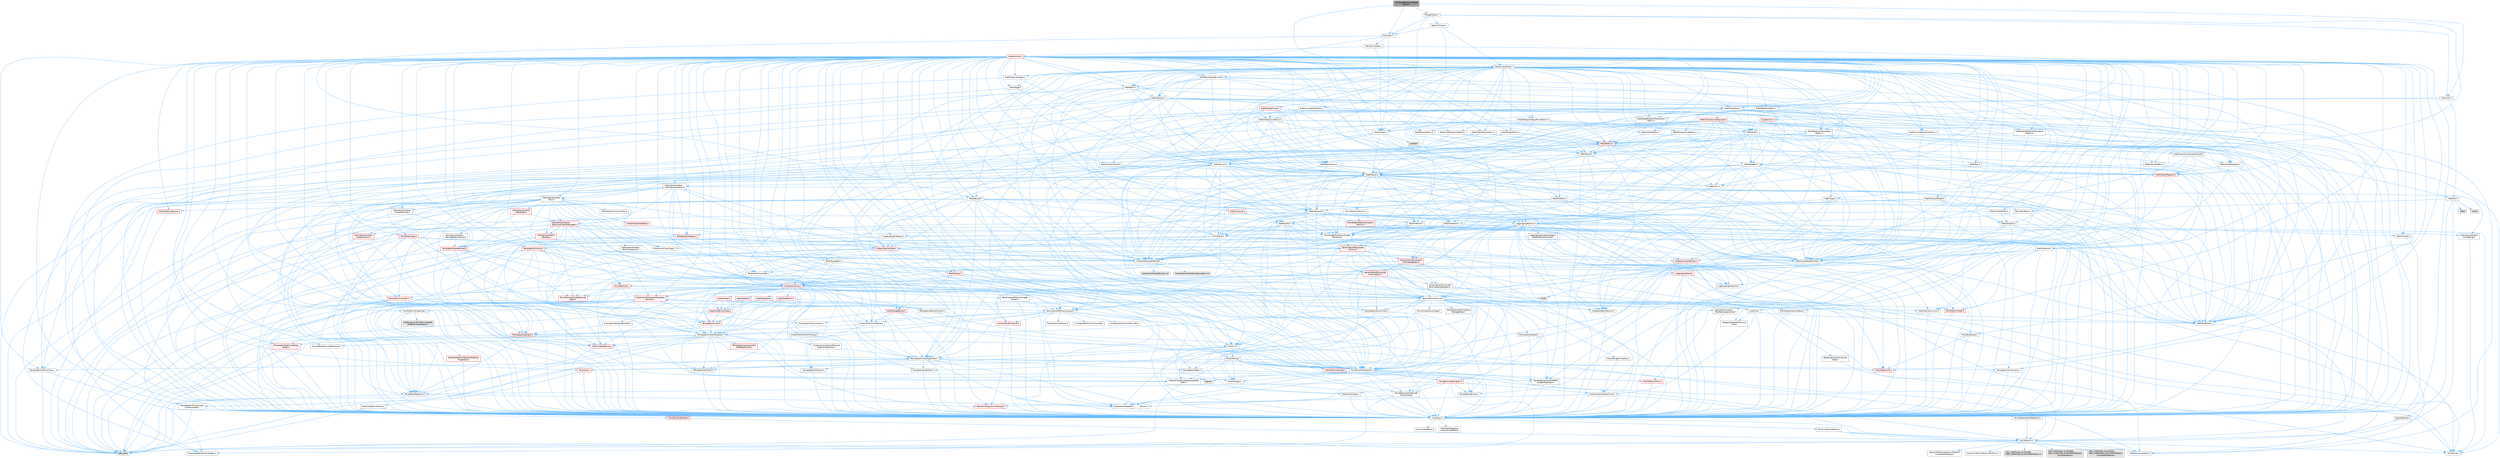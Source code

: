 digraph "IntrTriangle2AxisAlignedBox2.h"
{
 // INTERACTIVE_SVG=YES
 // LATEX_PDF_SIZE
  bgcolor="transparent";
  edge [fontname=Helvetica,fontsize=10,labelfontname=Helvetica,labelfontsize=10];
  node [fontname=Helvetica,fontsize=10,shape=box,height=0.2,width=0.4];
  Node1 [id="Node000001",label="IntrTriangle2AxisAligned\lBox2.h",height=0.2,width=0.4,color="gray40", fillcolor="grey60", style="filled", fontcolor="black",tooltip=" "];
  Node1 -> Node2 [id="edge1_Node000001_Node000002",color="steelblue1",style="solid",tooltip=" "];
  Node2 [id="Node000002",label="VectorTypes.h",height=0.2,width=0.4,color="grey40", fillcolor="white", style="filled",URL="$d4/d5b/VectorTypes_8h.html",tooltip=" "];
  Node2 -> Node3 [id="edge2_Node000002_Node000003",color="steelblue1",style="solid",tooltip=" "];
  Node3 [id="Node000003",label="Math/Vector.h",height=0.2,width=0.4,color="grey40", fillcolor="white", style="filled",URL="$d6/dbe/Vector_8h.html",tooltip=" "];
  Node3 -> Node4 [id="edge3_Node000003_Node000004",color="steelblue1",style="solid",tooltip=" "];
  Node4 [id="Node000004",label="CoreTypes.h",height=0.2,width=0.4,color="grey40", fillcolor="white", style="filled",URL="$dc/dec/CoreTypes_8h.html",tooltip=" "];
  Node4 -> Node5 [id="edge4_Node000004_Node000005",color="steelblue1",style="solid",tooltip=" "];
  Node5 [id="Node000005",label="HAL/Platform.h",height=0.2,width=0.4,color="grey40", fillcolor="white", style="filled",URL="$d9/dd0/Platform_8h.html",tooltip=" "];
  Node5 -> Node6 [id="edge5_Node000005_Node000006",color="steelblue1",style="solid",tooltip=" "];
  Node6 [id="Node000006",label="Misc/Build.h",height=0.2,width=0.4,color="grey40", fillcolor="white", style="filled",URL="$d3/dbb/Build_8h.html",tooltip=" "];
  Node5 -> Node7 [id="edge6_Node000005_Node000007",color="steelblue1",style="solid",tooltip=" "];
  Node7 [id="Node000007",label="Misc/LargeWorldCoordinates.h",height=0.2,width=0.4,color="grey40", fillcolor="white", style="filled",URL="$d2/dcb/LargeWorldCoordinates_8h.html",tooltip=" "];
  Node5 -> Node8 [id="edge7_Node000005_Node000008",color="steelblue1",style="solid",tooltip=" "];
  Node8 [id="Node000008",label="type_traits",height=0.2,width=0.4,color="grey60", fillcolor="#E0E0E0", style="filled",tooltip=" "];
  Node5 -> Node9 [id="edge8_Node000005_Node000009",color="steelblue1",style="solid",tooltip=" "];
  Node9 [id="Node000009",label="PreprocessorHelpers.h",height=0.2,width=0.4,color="grey40", fillcolor="white", style="filled",URL="$db/ddb/PreprocessorHelpers_8h.html",tooltip=" "];
  Node5 -> Node10 [id="edge9_Node000005_Node000010",color="steelblue1",style="solid",tooltip=" "];
  Node10 [id="Node000010",label="UBT_COMPILED_PLATFORM\l/UBT_COMPILED_PLATFORMPlatform\lCompilerPreSetup.h",height=0.2,width=0.4,color="grey60", fillcolor="#E0E0E0", style="filled",tooltip=" "];
  Node5 -> Node11 [id="edge10_Node000005_Node000011",color="steelblue1",style="solid",tooltip=" "];
  Node11 [id="Node000011",label="GenericPlatform/GenericPlatform\lCompilerPreSetup.h",height=0.2,width=0.4,color="grey40", fillcolor="white", style="filled",URL="$d9/dc8/GenericPlatformCompilerPreSetup_8h.html",tooltip=" "];
  Node5 -> Node12 [id="edge11_Node000005_Node000012",color="steelblue1",style="solid",tooltip=" "];
  Node12 [id="Node000012",label="GenericPlatform/GenericPlatform.h",height=0.2,width=0.4,color="grey40", fillcolor="white", style="filled",URL="$d6/d84/GenericPlatform_8h.html",tooltip=" "];
  Node5 -> Node13 [id="edge12_Node000005_Node000013",color="steelblue1",style="solid",tooltip=" "];
  Node13 [id="Node000013",label="UBT_COMPILED_PLATFORM\l/UBT_COMPILED_PLATFORMPlatform.h",height=0.2,width=0.4,color="grey60", fillcolor="#E0E0E0", style="filled",tooltip=" "];
  Node5 -> Node14 [id="edge13_Node000005_Node000014",color="steelblue1",style="solid",tooltip=" "];
  Node14 [id="Node000014",label="UBT_COMPILED_PLATFORM\l/UBT_COMPILED_PLATFORMPlatform\lCompilerSetup.h",height=0.2,width=0.4,color="grey60", fillcolor="#E0E0E0", style="filled",tooltip=" "];
  Node4 -> Node15 [id="edge14_Node000004_Node000015",color="steelblue1",style="solid",tooltip=" "];
  Node15 [id="Node000015",label="ProfilingDebugging\l/UMemoryDefines.h",height=0.2,width=0.4,color="grey40", fillcolor="white", style="filled",URL="$d2/da2/UMemoryDefines_8h.html",tooltip=" "];
  Node4 -> Node16 [id="edge15_Node000004_Node000016",color="steelblue1",style="solid",tooltip=" "];
  Node16 [id="Node000016",label="Misc/CoreMiscDefines.h",height=0.2,width=0.4,color="grey40", fillcolor="white", style="filled",URL="$da/d38/CoreMiscDefines_8h.html",tooltip=" "];
  Node16 -> Node5 [id="edge16_Node000016_Node000005",color="steelblue1",style="solid",tooltip=" "];
  Node16 -> Node9 [id="edge17_Node000016_Node000009",color="steelblue1",style="solid",tooltip=" "];
  Node4 -> Node17 [id="edge18_Node000004_Node000017",color="steelblue1",style="solid",tooltip=" "];
  Node17 [id="Node000017",label="Misc/CoreDefines.h",height=0.2,width=0.4,color="grey40", fillcolor="white", style="filled",URL="$d3/dd2/CoreDefines_8h.html",tooltip=" "];
  Node3 -> Node18 [id="edge19_Node000003_Node000018",color="steelblue1",style="solid",tooltip=" "];
  Node18 [id="Node000018",label="Misc/AssertionMacros.h",height=0.2,width=0.4,color="grey40", fillcolor="white", style="filled",URL="$d0/dfa/AssertionMacros_8h.html",tooltip=" "];
  Node18 -> Node4 [id="edge20_Node000018_Node000004",color="steelblue1",style="solid",tooltip=" "];
  Node18 -> Node5 [id="edge21_Node000018_Node000005",color="steelblue1",style="solid",tooltip=" "];
  Node18 -> Node19 [id="edge22_Node000018_Node000019",color="steelblue1",style="solid",tooltip=" "];
  Node19 [id="Node000019",label="HAL/PlatformMisc.h",height=0.2,width=0.4,color="red", fillcolor="#FFF0F0", style="filled",URL="$d0/df5/PlatformMisc_8h.html",tooltip=" "];
  Node19 -> Node4 [id="edge23_Node000019_Node000004",color="steelblue1",style="solid",tooltip=" "];
  Node18 -> Node9 [id="edge24_Node000018_Node000009",color="steelblue1",style="solid",tooltip=" "];
  Node18 -> Node55 [id="edge25_Node000018_Node000055",color="steelblue1",style="solid",tooltip=" "];
  Node55 [id="Node000055",label="Templates/EnableIf.h",height=0.2,width=0.4,color="grey40", fillcolor="white", style="filled",URL="$d7/d60/EnableIf_8h.html",tooltip=" "];
  Node55 -> Node4 [id="edge26_Node000055_Node000004",color="steelblue1",style="solid",tooltip=" "];
  Node18 -> Node56 [id="edge27_Node000018_Node000056",color="steelblue1",style="solid",tooltip=" "];
  Node56 [id="Node000056",label="Templates/IsArrayOrRefOf\lTypeByPredicate.h",height=0.2,width=0.4,color="grey40", fillcolor="white", style="filled",URL="$d6/da1/IsArrayOrRefOfTypeByPredicate_8h.html",tooltip=" "];
  Node56 -> Node4 [id="edge28_Node000056_Node000004",color="steelblue1",style="solid",tooltip=" "];
  Node18 -> Node57 [id="edge29_Node000018_Node000057",color="steelblue1",style="solid",tooltip=" "];
  Node57 [id="Node000057",label="Templates/IsValidVariadic\lFunctionArg.h",height=0.2,width=0.4,color="grey40", fillcolor="white", style="filled",URL="$d0/dc8/IsValidVariadicFunctionArg_8h.html",tooltip=" "];
  Node57 -> Node4 [id="edge30_Node000057_Node000004",color="steelblue1",style="solid",tooltip=" "];
  Node57 -> Node58 [id="edge31_Node000057_Node000058",color="steelblue1",style="solid",tooltip=" "];
  Node58 [id="Node000058",label="IsEnum.h",height=0.2,width=0.4,color="grey40", fillcolor="white", style="filled",URL="$d4/de5/IsEnum_8h.html",tooltip=" "];
  Node57 -> Node8 [id="edge32_Node000057_Node000008",color="steelblue1",style="solid",tooltip=" "];
  Node18 -> Node59 [id="edge33_Node000018_Node000059",color="steelblue1",style="solid",tooltip=" "];
  Node59 [id="Node000059",label="Traits/IsCharEncodingCompatible\lWith.h",height=0.2,width=0.4,color="grey40", fillcolor="white", style="filled",URL="$df/dd1/IsCharEncodingCompatibleWith_8h.html",tooltip=" "];
  Node59 -> Node8 [id="edge34_Node000059_Node000008",color="steelblue1",style="solid",tooltip=" "];
  Node59 -> Node60 [id="edge35_Node000059_Node000060",color="steelblue1",style="solid",tooltip=" "];
  Node60 [id="Node000060",label="Traits/IsCharType.h",height=0.2,width=0.4,color="grey40", fillcolor="white", style="filled",URL="$db/d51/IsCharType_8h.html",tooltip=" "];
  Node60 -> Node4 [id="edge36_Node000060_Node000004",color="steelblue1",style="solid",tooltip=" "];
  Node18 -> Node61 [id="edge37_Node000018_Node000061",color="steelblue1",style="solid",tooltip=" "];
  Node61 [id="Node000061",label="Misc/VarArgs.h",height=0.2,width=0.4,color="grey40", fillcolor="white", style="filled",URL="$d5/d6f/VarArgs_8h.html",tooltip=" "];
  Node61 -> Node4 [id="edge38_Node000061_Node000004",color="steelblue1",style="solid",tooltip=" "];
  Node18 -> Node62 [id="edge39_Node000018_Node000062",color="steelblue1",style="solid",tooltip=" "];
  Node62 [id="Node000062",label="String/FormatStringSan.h",height=0.2,width=0.4,color="red", fillcolor="#FFF0F0", style="filled",URL="$d3/d8b/FormatStringSan_8h.html",tooltip=" "];
  Node62 -> Node8 [id="edge40_Node000062_Node000008",color="steelblue1",style="solid",tooltip=" "];
  Node62 -> Node4 [id="edge41_Node000062_Node000004",color="steelblue1",style="solid",tooltip=" "];
  Node62 -> Node63 [id="edge42_Node000062_Node000063",color="steelblue1",style="solid",tooltip=" "];
  Node63 [id="Node000063",label="Templates/Requires.h",height=0.2,width=0.4,color="grey40", fillcolor="white", style="filled",URL="$dc/d96/Requires_8h.html",tooltip=" "];
  Node63 -> Node55 [id="edge43_Node000063_Node000055",color="steelblue1",style="solid",tooltip=" "];
  Node63 -> Node8 [id="edge44_Node000063_Node000008",color="steelblue1",style="solid",tooltip=" "];
  Node62 -> Node64 [id="edge45_Node000062_Node000064",color="steelblue1",style="solid",tooltip=" "];
  Node64 [id="Node000064",label="Templates/Identity.h",height=0.2,width=0.4,color="grey40", fillcolor="white", style="filled",URL="$d0/dd5/Identity_8h.html",tooltip=" "];
  Node62 -> Node57 [id="edge46_Node000062_Node000057",color="steelblue1",style="solid",tooltip=" "];
  Node62 -> Node60 [id="edge47_Node000062_Node000060",color="steelblue1",style="solid",tooltip=" "];
  Node62 -> Node27 [id="edge48_Node000062_Node000027",color="steelblue1",style="solid",tooltip=" "];
  Node27 [id="Node000027",label="Containers/ContainersFwd.h",height=0.2,width=0.4,color="grey40", fillcolor="white", style="filled",URL="$d4/d0a/ContainersFwd_8h.html",tooltip=" "];
  Node27 -> Node5 [id="edge49_Node000027_Node000005",color="steelblue1",style="solid",tooltip=" "];
  Node27 -> Node4 [id="edge50_Node000027_Node000004",color="steelblue1",style="solid",tooltip=" "];
  Node27 -> Node24 [id="edge51_Node000027_Node000024",color="steelblue1",style="solid",tooltip=" "];
  Node24 [id="Node000024",label="Traits/IsContiguousContainer.h",height=0.2,width=0.4,color="red", fillcolor="#FFF0F0", style="filled",URL="$d5/d3c/IsContiguousContainer_8h.html",tooltip=" "];
  Node24 -> Node4 [id="edge52_Node000024_Node000004",color="steelblue1",style="solid",tooltip=" "];
  Node18 -> Node68 [id="edge53_Node000018_Node000068",color="steelblue1",style="solid",tooltip=" "];
  Node68 [id="Node000068",label="atomic",height=0.2,width=0.4,color="grey60", fillcolor="#E0E0E0", style="filled",tooltip=" "];
  Node3 -> Node28 [id="edge54_Node000003_Node000028",color="steelblue1",style="solid",tooltip=" "];
  Node28 [id="Node000028",label="Math/MathFwd.h",height=0.2,width=0.4,color="grey40", fillcolor="white", style="filled",URL="$d2/d10/MathFwd_8h.html",tooltip=" "];
  Node28 -> Node5 [id="edge55_Node000028_Node000005",color="steelblue1",style="solid",tooltip=" "];
  Node3 -> Node41 [id="edge56_Node000003_Node000041",color="steelblue1",style="solid",tooltip=" "];
  Node41 [id="Node000041",label="Math/NumericLimits.h",height=0.2,width=0.4,color="grey40", fillcolor="white", style="filled",URL="$df/d1b/NumericLimits_8h.html",tooltip=" "];
  Node41 -> Node4 [id="edge57_Node000041_Node000004",color="steelblue1",style="solid",tooltip=" "];
  Node3 -> Node69 [id="edge58_Node000003_Node000069",color="steelblue1",style="solid",tooltip=" "];
  Node69 [id="Node000069",label="Misc/Crc.h",height=0.2,width=0.4,color="grey40", fillcolor="white", style="filled",URL="$d4/dd2/Crc_8h.html",tooltip=" "];
  Node69 -> Node4 [id="edge59_Node000069_Node000004",color="steelblue1",style="solid",tooltip=" "];
  Node69 -> Node70 [id="edge60_Node000069_Node000070",color="steelblue1",style="solid",tooltip=" "];
  Node70 [id="Node000070",label="HAL/PlatformString.h",height=0.2,width=0.4,color="red", fillcolor="#FFF0F0", style="filled",URL="$db/db5/PlatformString_8h.html",tooltip=" "];
  Node70 -> Node4 [id="edge61_Node000070_Node000004",color="steelblue1",style="solid",tooltip=" "];
  Node69 -> Node18 [id="edge62_Node000069_Node000018",color="steelblue1",style="solid",tooltip=" "];
  Node69 -> Node72 [id="edge63_Node000069_Node000072",color="steelblue1",style="solid",tooltip=" "];
  Node72 [id="Node000072",label="Misc/CString.h",height=0.2,width=0.4,color="grey40", fillcolor="white", style="filled",URL="$d2/d49/CString_8h.html",tooltip=" "];
  Node72 -> Node4 [id="edge64_Node000072_Node000004",color="steelblue1",style="solid",tooltip=" "];
  Node72 -> Node31 [id="edge65_Node000072_Node000031",color="steelblue1",style="solid",tooltip=" "];
  Node31 [id="Node000031",label="HAL/PlatformCrt.h",height=0.2,width=0.4,color="red", fillcolor="#FFF0F0", style="filled",URL="$d8/d75/PlatformCrt_8h.html",tooltip=" "];
  Node72 -> Node70 [id="edge66_Node000072_Node000070",color="steelblue1",style="solid",tooltip=" "];
  Node72 -> Node18 [id="edge67_Node000072_Node000018",color="steelblue1",style="solid",tooltip=" "];
  Node72 -> Node73 [id="edge68_Node000072_Node000073",color="steelblue1",style="solid",tooltip=" "];
  Node73 [id="Node000073",label="Misc/Char.h",height=0.2,width=0.4,color="red", fillcolor="#FFF0F0", style="filled",URL="$d0/d58/Char_8h.html",tooltip=" "];
  Node73 -> Node4 [id="edge69_Node000073_Node000004",color="steelblue1",style="solid",tooltip=" "];
  Node73 -> Node8 [id="edge70_Node000073_Node000008",color="steelblue1",style="solid",tooltip=" "];
  Node72 -> Node61 [id="edge71_Node000072_Node000061",color="steelblue1",style="solid",tooltip=" "];
  Node72 -> Node56 [id="edge72_Node000072_Node000056",color="steelblue1",style="solid",tooltip=" "];
  Node72 -> Node57 [id="edge73_Node000072_Node000057",color="steelblue1",style="solid",tooltip=" "];
  Node72 -> Node59 [id="edge74_Node000072_Node000059",color="steelblue1",style="solid",tooltip=" "];
  Node69 -> Node73 [id="edge75_Node000069_Node000073",color="steelblue1",style="solid",tooltip=" "];
  Node69 -> Node77 [id="edge76_Node000069_Node000077",color="steelblue1",style="solid",tooltip=" "];
  Node77 [id="Node000077",label="Templates/UnrealTypeTraits.h",height=0.2,width=0.4,color="grey40", fillcolor="white", style="filled",URL="$d2/d2d/UnrealTypeTraits_8h.html",tooltip=" "];
  Node77 -> Node4 [id="edge77_Node000077_Node000004",color="steelblue1",style="solid",tooltip=" "];
  Node77 -> Node78 [id="edge78_Node000077_Node000078",color="steelblue1",style="solid",tooltip=" "];
  Node78 [id="Node000078",label="Templates/IsPointer.h",height=0.2,width=0.4,color="grey40", fillcolor="white", style="filled",URL="$d7/d05/IsPointer_8h.html",tooltip=" "];
  Node78 -> Node4 [id="edge79_Node000078_Node000004",color="steelblue1",style="solid",tooltip=" "];
  Node77 -> Node18 [id="edge80_Node000077_Node000018",color="steelblue1",style="solid",tooltip=" "];
  Node77 -> Node79 [id="edge81_Node000077_Node000079",color="steelblue1",style="solid",tooltip=" "];
  Node79 [id="Node000079",label="Templates/AndOrNot.h",height=0.2,width=0.4,color="grey40", fillcolor="white", style="filled",URL="$db/d0a/AndOrNot_8h.html",tooltip=" "];
  Node79 -> Node4 [id="edge82_Node000079_Node000004",color="steelblue1",style="solid",tooltip=" "];
  Node77 -> Node55 [id="edge83_Node000077_Node000055",color="steelblue1",style="solid",tooltip=" "];
  Node77 -> Node80 [id="edge84_Node000077_Node000080",color="steelblue1",style="solid",tooltip=" "];
  Node80 [id="Node000080",label="Templates/IsArithmetic.h",height=0.2,width=0.4,color="grey40", fillcolor="white", style="filled",URL="$d2/d5d/IsArithmetic_8h.html",tooltip=" "];
  Node80 -> Node4 [id="edge85_Node000080_Node000004",color="steelblue1",style="solid",tooltip=" "];
  Node77 -> Node58 [id="edge86_Node000077_Node000058",color="steelblue1",style="solid",tooltip=" "];
  Node77 -> Node81 [id="edge87_Node000077_Node000081",color="steelblue1",style="solid",tooltip=" "];
  Node81 [id="Node000081",label="Templates/Models.h",height=0.2,width=0.4,color="grey40", fillcolor="white", style="filled",URL="$d3/d0c/Models_8h.html",tooltip=" "];
  Node81 -> Node64 [id="edge88_Node000081_Node000064",color="steelblue1",style="solid",tooltip=" "];
  Node77 -> Node82 [id="edge89_Node000077_Node000082",color="steelblue1",style="solid",tooltip=" "];
  Node82 [id="Node000082",label="Templates/IsPODType.h",height=0.2,width=0.4,color="grey40", fillcolor="white", style="filled",URL="$d7/db1/IsPODType_8h.html",tooltip=" "];
  Node82 -> Node4 [id="edge90_Node000082_Node000004",color="steelblue1",style="solid",tooltip=" "];
  Node77 -> Node83 [id="edge91_Node000077_Node000083",color="steelblue1",style="solid",tooltip=" "];
  Node83 [id="Node000083",label="Templates/IsUECoreType.h",height=0.2,width=0.4,color="grey40", fillcolor="white", style="filled",URL="$d1/db8/IsUECoreType_8h.html",tooltip=" "];
  Node83 -> Node4 [id="edge92_Node000083_Node000004",color="steelblue1",style="solid",tooltip=" "];
  Node83 -> Node8 [id="edge93_Node000083_Node000008",color="steelblue1",style="solid",tooltip=" "];
  Node77 -> Node84 [id="edge94_Node000077_Node000084",color="steelblue1",style="solid",tooltip=" "];
  Node84 [id="Node000084",label="Templates/IsTriviallyCopy\lConstructible.h",height=0.2,width=0.4,color="grey40", fillcolor="white", style="filled",URL="$d3/d78/IsTriviallyCopyConstructible_8h.html",tooltip=" "];
  Node84 -> Node4 [id="edge95_Node000084_Node000004",color="steelblue1",style="solid",tooltip=" "];
  Node84 -> Node8 [id="edge96_Node000084_Node000008",color="steelblue1",style="solid",tooltip=" "];
  Node69 -> Node60 [id="edge97_Node000069_Node000060",color="steelblue1",style="solid",tooltip=" "];
  Node3 -> Node85 [id="edge98_Node000003_Node000085",color="steelblue1",style="solid",tooltip=" "];
  Node85 [id="Node000085",label="Math/UnrealMathUtility.h",height=0.2,width=0.4,color="grey40", fillcolor="white", style="filled",URL="$db/db8/UnrealMathUtility_8h.html",tooltip=" "];
  Node85 -> Node4 [id="edge99_Node000085_Node000004",color="steelblue1",style="solid",tooltip=" "];
  Node85 -> Node18 [id="edge100_Node000085_Node000018",color="steelblue1",style="solid",tooltip=" "];
  Node85 -> Node86 [id="edge101_Node000085_Node000086",color="steelblue1",style="solid",tooltip=" "];
  Node86 [id="Node000086",label="HAL/PlatformMath.h",height=0.2,width=0.4,color="red", fillcolor="#FFF0F0", style="filled",URL="$dc/d53/PlatformMath_8h.html",tooltip=" "];
  Node86 -> Node4 [id="edge102_Node000086_Node000004",color="steelblue1",style="solid",tooltip=" "];
  Node85 -> Node28 [id="edge103_Node000085_Node000028",color="steelblue1",style="solid",tooltip=" "];
  Node85 -> Node64 [id="edge104_Node000085_Node000064",color="steelblue1",style="solid",tooltip=" "];
  Node85 -> Node63 [id="edge105_Node000085_Node000063",color="steelblue1",style="solid",tooltip=" "];
  Node3 -> Node97 [id="edge106_Node000003_Node000097",color="steelblue1",style="solid",tooltip=" "];
  Node97 [id="Node000097",label="Containers/UnrealString.h",height=0.2,width=0.4,color="grey40", fillcolor="white", style="filled",URL="$d5/dba/UnrealString_8h.html",tooltip=" "];
  Node97 -> Node98 [id="edge107_Node000097_Node000098",color="steelblue1",style="solid",tooltip=" "];
  Node98 [id="Node000098",label="Containers/UnrealStringIncludes.h.inl",height=0.2,width=0.4,color="grey60", fillcolor="#E0E0E0", style="filled",tooltip=" "];
  Node97 -> Node99 [id="edge108_Node000097_Node000099",color="steelblue1",style="solid",tooltip=" "];
  Node99 [id="Node000099",label="Containers/UnrealString.h.inl",height=0.2,width=0.4,color="grey60", fillcolor="#E0E0E0", style="filled",tooltip=" "];
  Node97 -> Node100 [id="edge109_Node000097_Node000100",color="steelblue1",style="solid",tooltip=" "];
  Node100 [id="Node000100",label="Misc/StringFormatArg.h",height=0.2,width=0.4,color="grey40", fillcolor="white", style="filled",URL="$d2/d16/StringFormatArg_8h.html",tooltip=" "];
  Node100 -> Node27 [id="edge110_Node000100_Node000027",color="steelblue1",style="solid",tooltip=" "];
  Node3 -> Node101 [id="edge111_Node000003_Node000101",color="steelblue1",style="solid",tooltip=" "];
  Node101 [id="Node000101",label="Misc/Parse.h",height=0.2,width=0.4,color="grey40", fillcolor="white", style="filled",URL="$dc/d71/Parse_8h.html",tooltip=" "];
  Node101 -> Node21 [id="edge112_Node000101_Node000021",color="steelblue1",style="solid",tooltip=" "];
  Node21 [id="Node000021",label="Containers/StringFwd.h",height=0.2,width=0.4,color="red", fillcolor="#FFF0F0", style="filled",URL="$df/d37/StringFwd_8h.html",tooltip=" "];
  Node21 -> Node4 [id="edge113_Node000021_Node000004",color="steelblue1",style="solid",tooltip=" "];
  Node21 -> Node24 [id="edge114_Node000021_Node000024",color="steelblue1",style="solid",tooltip=" "];
  Node101 -> Node97 [id="edge115_Node000101_Node000097",color="steelblue1",style="solid",tooltip=" "];
  Node101 -> Node4 [id="edge116_Node000101_Node000004",color="steelblue1",style="solid",tooltip=" "];
  Node101 -> Node31 [id="edge117_Node000101_Node000031",color="steelblue1",style="solid",tooltip=" "];
  Node101 -> Node6 [id="edge118_Node000101_Node000006",color="steelblue1",style="solid",tooltip=" "];
  Node101 -> Node43 [id="edge119_Node000101_Node000043",color="steelblue1",style="solid",tooltip=" "];
  Node43 [id="Node000043",label="Misc/EnumClassFlags.h",height=0.2,width=0.4,color="grey40", fillcolor="white", style="filled",URL="$d8/de7/EnumClassFlags_8h.html",tooltip=" "];
  Node101 -> Node102 [id="edge120_Node000101_Node000102",color="steelblue1",style="solid",tooltip=" "];
  Node102 [id="Node000102",label="Templates/Function.h",height=0.2,width=0.4,color="red", fillcolor="#FFF0F0", style="filled",URL="$df/df5/Function_8h.html",tooltip=" "];
  Node102 -> Node4 [id="edge121_Node000102_Node000004",color="steelblue1",style="solid",tooltip=" "];
  Node102 -> Node18 [id="edge122_Node000102_Node000018",color="steelblue1",style="solid",tooltip=" "];
  Node102 -> Node103 [id="edge123_Node000102_Node000103",color="steelblue1",style="solid",tooltip=" "];
  Node103 [id="Node000103",label="Misc/IntrusiveUnsetOptional\lState.h",height=0.2,width=0.4,color="red", fillcolor="#FFF0F0", style="filled",URL="$d2/d0a/IntrusiveUnsetOptionalState_8h.html",tooltip=" "];
  Node102 -> Node105 [id="edge124_Node000102_Node000105",color="steelblue1",style="solid",tooltip=" "];
  Node105 [id="Node000105",label="HAL/UnrealMemory.h",height=0.2,width=0.4,color="red", fillcolor="#FFF0F0", style="filled",URL="$d9/d96/UnrealMemory_8h.html",tooltip=" "];
  Node105 -> Node4 [id="edge125_Node000105_Node000004",color="steelblue1",style="solid",tooltip=" "];
  Node105 -> Node78 [id="edge126_Node000105_Node000078",color="steelblue1",style="solid",tooltip=" "];
  Node102 -> Node77 [id="edge127_Node000102_Node000077",color="steelblue1",style="solid",tooltip=" "];
  Node102 -> Node120 [id="edge128_Node000102_Node000120",color="steelblue1",style="solid",tooltip=" "];
  Node120 [id="Node000120",label="Templates/Invoke.h",height=0.2,width=0.4,color="red", fillcolor="#FFF0F0", style="filled",URL="$d7/deb/Invoke_8h.html",tooltip=" "];
  Node120 -> Node4 [id="edge129_Node000120_Node000004",color="steelblue1",style="solid",tooltip=" "];
  Node120 -> Node122 [id="edge130_Node000120_Node000122",color="steelblue1",style="solid",tooltip=" "];
  Node122 [id="Node000122",label="Templates/UnrealTemplate.h",height=0.2,width=0.4,color="grey40", fillcolor="white", style="filled",URL="$d4/d24/UnrealTemplate_8h.html",tooltip=" "];
  Node122 -> Node4 [id="edge131_Node000122_Node000004",color="steelblue1",style="solid",tooltip=" "];
  Node122 -> Node78 [id="edge132_Node000122_Node000078",color="steelblue1",style="solid",tooltip=" "];
  Node122 -> Node105 [id="edge133_Node000122_Node000105",color="steelblue1",style="solid",tooltip=" "];
  Node122 -> Node123 [id="edge134_Node000122_Node000123",color="steelblue1",style="solid",tooltip=" "];
  Node123 [id="Node000123",label="Templates/CopyQualifiers\lAndRefsFromTo.h",height=0.2,width=0.4,color="red", fillcolor="#FFF0F0", style="filled",URL="$d3/db3/CopyQualifiersAndRefsFromTo_8h.html",tooltip=" "];
  Node122 -> Node77 [id="edge135_Node000122_Node000077",color="steelblue1",style="solid",tooltip=" "];
  Node122 -> Node89 [id="edge136_Node000122_Node000089",color="steelblue1",style="solid",tooltip=" "];
  Node89 [id="Node000089",label="Templates/RemoveReference.h",height=0.2,width=0.4,color="grey40", fillcolor="white", style="filled",URL="$da/dbe/RemoveReference_8h.html",tooltip=" "];
  Node89 -> Node4 [id="edge137_Node000089_Node000004",color="steelblue1",style="solid",tooltip=" "];
  Node122 -> Node63 [id="edge138_Node000122_Node000063",color="steelblue1",style="solid",tooltip=" "];
  Node122 -> Node94 [id="edge139_Node000122_Node000094",color="steelblue1",style="solid",tooltip=" "];
  Node94 [id="Node000094",label="Templates/TypeCompatible\lBytes.h",height=0.2,width=0.4,color="red", fillcolor="#FFF0F0", style="filled",URL="$df/d0a/TypeCompatibleBytes_8h.html",tooltip=" "];
  Node94 -> Node4 [id="edge140_Node000094_Node000004",color="steelblue1",style="solid",tooltip=" "];
  Node94 -> Node8 [id="edge141_Node000094_Node000008",color="steelblue1",style="solid",tooltip=" "];
  Node122 -> Node64 [id="edge142_Node000122_Node000064",color="steelblue1",style="solid",tooltip=" "];
  Node122 -> Node24 [id="edge143_Node000122_Node000024",color="steelblue1",style="solid",tooltip=" "];
  Node122 -> Node125 [id="edge144_Node000122_Node000125",color="steelblue1",style="solid",tooltip=" "];
  Node125 [id="Node000125",label="Traits/UseBitwiseSwap.h",height=0.2,width=0.4,color="grey40", fillcolor="white", style="filled",URL="$db/df3/UseBitwiseSwap_8h.html",tooltip=" "];
  Node125 -> Node4 [id="edge145_Node000125_Node000004",color="steelblue1",style="solid",tooltip=" "];
  Node125 -> Node8 [id="edge146_Node000125_Node000008",color="steelblue1",style="solid",tooltip=" "];
  Node122 -> Node8 [id="edge147_Node000122_Node000008",color="steelblue1",style="solid",tooltip=" "];
  Node120 -> Node8 [id="edge148_Node000120_Node000008",color="steelblue1",style="solid",tooltip=" "];
  Node102 -> Node122 [id="edge149_Node000102_Node000122",color="steelblue1",style="solid",tooltip=" "];
  Node102 -> Node63 [id="edge150_Node000102_Node000063",color="steelblue1",style="solid",tooltip=" "];
  Node102 -> Node85 [id="edge151_Node000102_Node000085",color="steelblue1",style="solid",tooltip=" "];
  Node102 -> Node8 [id="edge152_Node000102_Node000008",color="steelblue1",style="solid",tooltip=" "];
  Node3 -> Node126 [id="edge153_Node000003_Node000126",color="steelblue1",style="solid",tooltip=" "];
  Node126 [id="Node000126",label="Misc/LargeWorldCoordinates\lSerializer.h",height=0.2,width=0.4,color="grey40", fillcolor="white", style="filled",URL="$d7/df9/LargeWorldCoordinatesSerializer_8h.html",tooltip=" "];
  Node126 -> Node127 [id="edge154_Node000126_Node000127",color="steelblue1",style="solid",tooltip=" "];
  Node127 [id="Node000127",label="UObject/NameTypes.h",height=0.2,width=0.4,color="red", fillcolor="#FFF0F0", style="filled",URL="$d6/d35/NameTypes_8h.html",tooltip=" "];
  Node127 -> Node4 [id="edge155_Node000127_Node000004",color="steelblue1",style="solid",tooltip=" "];
  Node127 -> Node18 [id="edge156_Node000127_Node000018",color="steelblue1",style="solid",tooltip=" "];
  Node127 -> Node105 [id="edge157_Node000127_Node000105",color="steelblue1",style="solid",tooltip=" "];
  Node127 -> Node77 [id="edge158_Node000127_Node000077",color="steelblue1",style="solid",tooltip=" "];
  Node127 -> Node122 [id="edge159_Node000127_Node000122",color="steelblue1",style="solid",tooltip=" "];
  Node127 -> Node97 [id="edge160_Node000127_Node000097",color="steelblue1",style="solid",tooltip=" "];
  Node127 -> Node21 [id="edge161_Node000127_Node000021",color="steelblue1",style="solid",tooltip=" "];
  Node127 -> Node178 [id="edge162_Node000127_Node000178",color="steelblue1",style="solid",tooltip=" "];
  Node178 [id="Node000178",label="UObject/UnrealNames.h",height=0.2,width=0.4,color="red", fillcolor="#FFF0F0", style="filled",URL="$d8/db1/UnrealNames_8h.html",tooltip=" "];
  Node178 -> Node4 [id="edge163_Node000178_Node000004",color="steelblue1",style="solid",tooltip=" "];
  Node127 -> Node152 [id="edge164_Node000127_Node000152",color="steelblue1",style="solid",tooltip=" "];
  Node152 [id="Node000152",label="Serialization/MemoryLayout.h",height=0.2,width=0.4,color="grey40", fillcolor="white", style="filled",URL="$d7/d66/MemoryLayout_8h.html",tooltip=" "];
  Node152 -> Node153 [id="edge165_Node000152_Node000153",color="steelblue1",style="solid",tooltip=" "];
  Node153 [id="Node000153",label="Concepts/StaticClassProvider.h",height=0.2,width=0.4,color="grey40", fillcolor="white", style="filled",URL="$dd/d83/StaticClassProvider_8h.html",tooltip=" "];
  Node152 -> Node154 [id="edge166_Node000152_Node000154",color="steelblue1",style="solid",tooltip=" "];
  Node154 [id="Node000154",label="Concepts/StaticStructProvider.h",height=0.2,width=0.4,color="grey40", fillcolor="white", style="filled",URL="$d5/d77/StaticStructProvider_8h.html",tooltip=" "];
  Node152 -> Node155 [id="edge167_Node000152_Node000155",color="steelblue1",style="solid",tooltip=" "];
  Node155 [id="Node000155",label="Containers/EnumAsByte.h",height=0.2,width=0.4,color="grey40", fillcolor="white", style="filled",URL="$d6/d9a/EnumAsByte_8h.html",tooltip=" "];
  Node155 -> Node4 [id="edge168_Node000155_Node000004",color="steelblue1",style="solid",tooltip=" "];
  Node155 -> Node82 [id="edge169_Node000155_Node000082",color="steelblue1",style="solid",tooltip=" "];
  Node155 -> Node156 [id="edge170_Node000155_Node000156",color="steelblue1",style="solid",tooltip=" "];
  Node156 [id="Node000156",label="Templates/TypeHash.h",height=0.2,width=0.4,color="red", fillcolor="#FFF0F0", style="filled",URL="$d1/d62/TypeHash_8h.html",tooltip=" "];
  Node156 -> Node4 [id="edge171_Node000156_Node000004",color="steelblue1",style="solid",tooltip=" "];
  Node156 -> Node63 [id="edge172_Node000156_Node000063",color="steelblue1",style="solid",tooltip=" "];
  Node156 -> Node69 [id="edge173_Node000156_Node000069",color="steelblue1",style="solid",tooltip=" "];
  Node156 -> Node8 [id="edge174_Node000156_Node000008",color="steelblue1",style="solid",tooltip=" "];
  Node152 -> Node21 [id="edge175_Node000152_Node000021",color="steelblue1",style="solid",tooltip=" "];
  Node152 -> Node105 [id="edge176_Node000152_Node000105",color="steelblue1",style="solid",tooltip=" "];
  Node152 -> Node158 [id="edge177_Node000152_Node000158",color="steelblue1",style="solid",tooltip=" "];
  Node158 [id="Node000158",label="Misc/DelayedAutoRegister.h",height=0.2,width=0.4,color="grey40", fillcolor="white", style="filled",URL="$d1/dda/DelayedAutoRegister_8h.html",tooltip=" "];
  Node158 -> Node5 [id="edge178_Node000158_Node000005",color="steelblue1",style="solid",tooltip=" "];
  Node152 -> Node55 [id="edge179_Node000152_Node000055",color="steelblue1",style="solid",tooltip=" "];
  Node152 -> Node159 [id="edge180_Node000152_Node000159",color="steelblue1",style="solid",tooltip=" "];
  Node159 [id="Node000159",label="Templates/IsAbstract.h",height=0.2,width=0.4,color="grey40", fillcolor="white", style="filled",URL="$d8/db7/IsAbstract_8h.html",tooltip=" "];
  Node152 -> Node134 [id="edge181_Node000152_Node000134",color="steelblue1",style="solid",tooltip=" "];
  Node134 [id="Node000134",label="Templates/IsPolymorphic.h",height=0.2,width=0.4,color="grey40", fillcolor="white", style="filled",URL="$dc/d20/IsPolymorphic_8h.html",tooltip=" "];
  Node152 -> Node81 [id="edge182_Node000152_Node000081",color="steelblue1",style="solid",tooltip=" "];
  Node152 -> Node122 [id="edge183_Node000152_Node000122",color="steelblue1",style="solid",tooltip=" "];
  Node127 -> Node103 [id="edge184_Node000127_Node000103",color="steelblue1",style="solid",tooltip=" "];
  Node126 -> Node150 [id="edge185_Node000126_Node000150",color="steelblue1",style="solid",tooltip=" "];
  Node150 [id="Node000150",label="UObject/ObjectVersion.h",height=0.2,width=0.4,color="grey40", fillcolor="white", style="filled",URL="$da/d63/ObjectVersion_8h.html",tooltip=" "];
  Node150 -> Node4 [id="edge186_Node000150_Node000004",color="steelblue1",style="solid",tooltip=" "];
  Node126 -> Node186 [id="edge187_Node000126_Node000186",color="steelblue1",style="solid",tooltip=" "];
  Node186 [id="Node000186",label="Serialization/Structured\lArchive.h",height=0.2,width=0.4,color="red", fillcolor="#FFF0F0", style="filled",URL="$d9/d1e/StructuredArchive_8h.html",tooltip=" "];
  Node186 -> Node136 [id="edge188_Node000186_Node000136",color="steelblue1",style="solid",tooltip=" "];
  Node136 [id="Node000136",label="Containers/Array.h",height=0.2,width=0.4,color="red", fillcolor="#FFF0F0", style="filled",URL="$df/dd0/Array_8h.html",tooltip=" "];
  Node136 -> Node4 [id="edge189_Node000136_Node000004",color="steelblue1",style="solid",tooltip=" "];
  Node136 -> Node18 [id="edge190_Node000136_Node000018",color="steelblue1",style="solid",tooltip=" "];
  Node136 -> Node103 [id="edge191_Node000136_Node000103",color="steelblue1",style="solid",tooltip=" "];
  Node136 -> Node137 [id="edge192_Node000136_Node000137",color="steelblue1",style="solid",tooltip=" "];
  Node137 [id="Node000137",label="Misc/ReverseIterate.h",height=0.2,width=0.4,color="red", fillcolor="#FFF0F0", style="filled",URL="$db/de3/ReverseIterate_8h.html",tooltip=" "];
  Node137 -> Node5 [id="edge193_Node000137_Node000005",color="steelblue1",style="solid",tooltip=" "];
  Node136 -> Node105 [id="edge194_Node000136_Node000105",color="steelblue1",style="solid",tooltip=" "];
  Node136 -> Node77 [id="edge195_Node000136_Node000077",color="steelblue1",style="solid",tooltip=" "];
  Node136 -> Node122 [id="edge196_Node000136_Node000122",color="steelblue1",style="solid",tooltip=" "];
  Node136 -> Node139 [id="edge197_Node000136_Node000139",color="steelblue1",style="solid",tooltip=" "];
  Node139 [id="Node000139",label="Containers/AllowShrinking.h",height=0.2,width=0.4,color="grey40", fillcolor="white", style="filled",URL="$d7/d1a/AllowShrinking_8h.html",tooltip=" "];
  Node139 -> Node4 [id="edge198_Node000139_Node000004",color="steelblue1",style="solid",tooltip=" "];
  Node136 -> Node132 [id="edge199_Node000136_Node000132",color="steelblue1",style="solid",tooltip=" "];
  Node132 [id="Node000132",label="Containers/ContainerAllocation\lPolicies.h",height=0.2,width=0.4,color="red", fillcolor="#FFF0F0", style="filled",URL="$d7/dff/ContainerAllocationPolicies_8h.html",tooltip=" "];
  Node132 -> Node4 [id="edge200_Node000132_Node000004",color="steelblue1",style="solid",tooltip=" "];
  Node132 -> Node132 [id="edge201_Node000132_Node000132",color="steelblue1",style="solid",tooltip=" "];
  Node132 -> Node86 [id="edge202_Node000132_Node000086",color="steelblue1",style="solid",tooltip=" "];
  Node132 -> Node105 [id="edge203_Node000132_Node000105",color="steelblue1",style="solid",tooltip=" "];
  Node132 -> Node41 [id="edge204_Node000132_Node000041",color="steelblue1",style="solid",tooltip=" "];
  Node132 -> Node18 [id="edge205_Node000132_Node000018",color="steelblue1",style="solid",tooltip=" "];
  Node132 -> Node134 [id="edge206_Node000132_Node000134",color="steelblue1",style="solid",tooltip=" "];
  Node132 -> Node94 [id="edge207_Node000132_Node000094",color="steelblue1",style="solid",tooltip=" "];
  Node132 -> Node8 [id="edge208_Node000132_Node000008",color="steelblue1",style="solid",tooltip=" "];
  Node136 -> Node140 [id="edge209_Node000136_Node000140",color="steelblue1",style="solid",tooltip=" "];
  Node140 [id="Node000140",label="Containers/ContainerElement\lTypeCompatibility.h",height=0.2,width=0.4,color="grey40", fillcolor="white", style="filled",URL="$df/ddf/ContainerElementTypeCompatibility_8h.html",tooltip=" "];
  Node140 -> Node4 [id="edge210_Node000140_Node000004",color="steelblue1",style="solid",tooltip=" "];
  Node140 -> Node77 [id="edge211_Node000140_Node000077",color="steelblue1",style="solid",tooltip=" "];
  Node136 -> Node141 [id="edge212_Node000136_Node000141",color="steelblue1",style="solid",tooltip=" "];
  Node141 [id="Node000141",label="Serialization/Archive.h",height=0.2,width=0.4,color="grey40", fillcolor="white", style="filled",URL="$d7/d3b/Archive_8h.html",tooltip=" "];
  Node141 -> Node26 [id="edge213_Node000141_Node000026",color="steelblue1",style="solid",tooltip=" "];
  Node26 [id="Node000026",label="CoreFwd.h",height=0.2,width=0.4,color="grey40", fillcolor="white", style="filled",URL="$d1/d1e/CoreFwd_8h.html",tooltip=" "];
  Node26 -> Node4 [id="edge214_Node000026_Node000004",color="steelblue1",style="solid",tooltip=" "];
  Node26 -> Node27 [id="edge215_Node000026_Node000027",color="steelblue1",style="solid",tooltip=" "];
  Node26 -> Node28 [id="edge216_Node000026_Node000028",color="steelblue1",style="solid",tooltip=" "];
  Node26 -> Node29 [id="edge217_Node000026_Node000029",color="steelblue1",style="solid",tooltip=" "];
  Node29 [id="Node000029",label="UObject/UObjectHierarchy\lFwd.h",height=0.2,width=0.4,color="grey40", fillcolor="white", style="filled",URL="$d3/d13/UObjectHierarchyFwd_8h.html",tooltip=" "];
  Node141 -> Node4 [id="edge218_Node000141_Node000004",color="steelblue1",style="solid",tooltip=" "];
  Node141 -> Node142 [id="edge219_Node000141_Node000142",color="steelblue1",style="solid",tooltip=" "];
  Node142 [id="Node000142",label="HAL/PlatformProperties.h",height=0.2,width=0.4,color="grey40", fillcolor="white", style="filled",URL="$d9/db0/PlatformProperties_8h.html",tooltip=" "];
  Node142 -> Node4 [id="edge220_Node000142_Node000004",color="steelblue1",style="solid",tooltip=" "];
  Node142 -> Node143 [id="edge221_Node000142_Node000143",color="steelblue1",style="solid",tooltip=" "];
  Node143 [id="Node000143",label="GenericPlatform/GenericPlatform\lProperties.h",height=0.2,width=0.4,color="red", fillcolor="#FFF0F0", style="filled",URL="$d2/dcd/GenericPlatformProperties_8h.html",tooltip=" "];
  Node143 -> Node4 [id="edge222_Node000143_Node000004",color="steelblue1",style="solid",tooltip=" "];
  Node142 -> Node144 [id="edge223_Node000142_Node000144",color="steelblue1",style="solid",tooltip=" "];
  Node144 [id="Node000144",label="COMPILED_PLATFORM_HEADER\l(PlatformProperties.h)",height=0.2,width=0.4,color="grey60", fillcolor="#E0E0E0", style="filled",tooltip=" "];
  Node141 -> Node145 [id="edge224_Node000141_Node000145",color="steelblue1",style="solid",tooltip=" "];
  Node145 [id="Node000145",label="Internationalization\l/TextNamespaceFwd.h",height=0.2,width=0.4,color="grey40", fillcolor="white", style="filled",URL="$d8/d97/TextNamespaceFwd_8h.html",tooltip=" "];
  Node145 -> Node4 [id="edge225_Node000145_Node000004",color="steelblue1",style="solid",tooltip=" "];
  Node141 -> Node28 [id="edge226_Node000141_Node000028",color="steelblue1",style="solid",tooltip=" "];
  Node141 -> Node18 [id="edge227_Node000141_Node000018",color="steelblue1",style="solid",tooltip=" "];
  Node141 -> Node6 [id="edge228_Node000141_Node000006",color="steelblue1",style="solid",tooltip=" "];
  Node141 -> Node42 [id="edge229_Node000141_Node000042",color="steelblue1",style="solid",tooltip=" "];
  Node42 [id="Node000042",label="Misc/CompressionFlags.h",height=0.2,width=0.4,color="grey40", fillcolor="white", style="filled",URL="$d9/d76/CompressionFlags_8h.html",tooltip=" "];
  Node141 -> Node146 [id="edge230_Node000141_Node000146",color="steelblue1",style="solid",tooltip=" "];
  Node146 [id="Node000146",label="Misc/EngineVersionBase.h",height=0.2,width=0.4,color="grey40", fillcolor="white", style="filled",URL="$d5/d2b/EngineVersionBase_8h.html",tooltip=" "];
  Node146 -> Node4 [id="edge231_Node000146_Node000004",color="steelblue1",style="solid",tooltip=" "];
  Node141 -> Node61 [id="edge232_Node000141_Node000061",color="steelblue1",style="solid",tooltip=" "];
  Node141 -> Node147 [id="edge233_Node000141_Node000147",color="steelblue1",style="solid",tooltip=" "];
  Node147 [id="Node000147",label="Serialization/ArchiveCook\lData.h",height=0.2,width=0.4,color="grey40", fillcolor="white", style="filled",URL="$dc/db6/ArchiveCookData_8h.html",tooltip=" "];
  Node147 -> Node5 [id="edge234_Node000147_Node000005",color="steelblue1",style="solid",tooltip=" "];
  Node141 -> Node148 [id="edge235_Node000141_Node000148",color="steelblue1",style="solid",tooltip=" "];
  Node148 [id="Node000148",label="Serialization/ArchiveSave\lPackageData.h",height=0.2,width=0.4,color="grey40", fillcolor="white", style="filled",URL="$d1/d37/ArchiveSavePackageData_8h.html",tooltip=" "];
  Node141 -> Node55 [id="edge236_Node000141_Node000055",color="steelblue1",style="solid",tooltip=" "];
  Node141 -> Node56 [id="edge237_Node000141_Node000056",color="steelblue1",style="solid",tooltip=" "];
  Node141 -> Node149 [id="edge238_Node000141_Node000149",color="steelblue1",style="solid",tooltip=" "];
  Node149 [id="Node000149",label="Templates/IsEnumClass.h",height=0.2,width=0.4,color="grey40", fillcolor="white", style="filled",URL="$d7/d15/IsEnumClass_8h.html",tooltip=" "];
  Node149 -> Node4 [id="edge239_Node000149_Node000004",color="steelblue1",style="solid",tooltip=" "];
  Node149 -> Node79 [id="edge240_Node000149_Node000079",color="steelblue1",style="solid",tooltip=" "];
  Node141 -> Node92 [id="edge241_Node000141_Node000092",color="steelblue1",style="solid",tooltip=" "];
  Node92 [id="Node000092",label="Templates/IsSigned.h",height=0.2,width=0.4,color="grey40", fillcolor="white", style="filled",URL="$d8/dd8/IsSigned_8h.html",tooltip=" "];
  Node92 -> Node4 [id="edge242_Node000092_Node000004",color="steelblue1",style="solid",tooltip=" "];
  Node141 -> Node57 [id="edge243_Node000141_Node000057",color="steelblue1",style="solid",tooltip=" "];
  Node141 -> Node122 [id="edge244_Node000141_Node000122",color="steelblue1",style="solid",tooltip=" "];
  Node141 -> Node59 [id="edge245_Node000141_Node000059",color="steelblue1",style="solid",tooltip=" "];
  Node141 -> Node150 [id="edge246_Node000141_Node000150",color="steelblue1",style="solid",tooltip=" "];
  Node136 -> Node151 [id="edge247_Node000136_Node000151",color="steelblue1",style="solid",tooltip=" "];
  Node151 [id="Node000151",label="Serialization/MemoryImage\lWriter.h",height=0.2,width=0.4,color="grey40", fillcolor="white", style="filled",URL="$d0/d08/MemoryImageWriter_8h.html",tooltip=" "];
  Node151 -> Node4 [id="edge248_Node000151_Node000004",color="steelblue1",style="solid",tooltip=" "];
  Node151 -> Node152 [id="edge249_Node000151_Node000152",color="steelblue1",style="solid",tooltip=" "];
  Node136 -> Node160 [id="edge250_Node000136_Node000160",color="steelblue1",style="solid",tooltip=" "];
  Node160 [id="Node000160",label="Algo/Heapify.h",height=0.2,width=0.4,color="red", fillcolor="#FFF0F0", style="filled",URL="$d0/d2a/Heapify_8h.html",tooltip=" "];
  Node160 -> Node161 [id="edge251_Node000160_Node000161",color="steelblue1",style="solid",tooltip=" "];
  Node161 [id="Node000161",label="Algo/Impl/BinaryHeap.h",height=0.2,width=0.4,color="red", fillcolor="#FFF0F0", style="filled",URL="$d7/da3/Algo_2Impl_2BinaryHeap_8h.html",tooltip=" "];
  Node161 -> Node120 [id="edge252_Node000161_Node000120",color="steelblue1",style="solid",tooltip=" "];
  Node161 -> Node8 [id="edge253_Node000161_Node000008",color="steelblue1",style="solid",tooltip=" "];
  Node160 -> Node164 [id="edge254_Node000160_Node000164",color="steelblue1",style="solid",tooltip=" "];
  Node164 [id="Node000164",label="Templates/IdentityFunctor.h",height=0.2,width=0.4,color="grey40", fillcolor="white", style="filled",URL="$d7/d2e/IdentityFunctor_8h.html",tooltip=" "];
  Node164 -> Node5 [id="edge255_Node000164_Node000005",color="steelblue1",style="solid",tooltip=" "];
  Node160 -> Node120 [id="edge256_Node000160_Node000120",color="steelblue1",style="solid",tooltip=" "];
  Node160 -> Node122 [id="edge257_Node000160_Node000122",color="steelblue1",style="solid",tooltip=" "];
  Node136 -> Node166 [id="edge258_Node000136_Node000166",color="steelblue1",style="solid",tooltip=" "];
  Node166 [id="Node000166",label="Algo/HeapSort.h",height=0.2,width=0.4,color="red", fillcolor="#FFF0F0", style="filled",URL="$d3/d92/HeapSort_8h.html",tooltip=" "];
  Node166 -> Node161 [id="edge259_Node000166_Node000161",color="steelblue1",style="solid",tooltip=" "];
  Node166 -> Node164 [id="edge260_Node000166_Node000164",color="steelblue1",style="solid",tooltip=" "];
  Node166 -> Node122 [id="edge261_Node000166_Node000122",color="steelblue1",style="solid",tooltip=" "];
  Node136 -> Node167 [id="edge262_Node000136_Node000167",color="steelblue1",style="solid",tooltip=" "];
  Node167 [id="Node000167",label="Algo/IsHeap.h",height=0.2,width=0.4,color="red", fillcolor="#FFF0F0", style="filled",URL="$de/d32/IsHeap_8h.html",tooltip=" "];
  Node167 -> Node161 [id="edge263_Node000167_Node000161",color="steelblue1",style="solid",tooltip=" "];
  Node167 -> Node164 [id="edge264_Node000167_Node000164",color="steelblue1",style="solid",tooltip=" "];
  Node167 -> Node120 [id="edge265_Node000167_Node000120",color="steelblue1",style="solid",tooltip=" "];
  Node167 -> Node122 [id="edge266_Node000167_Node000122",color="steelblue1",style="solid",tooltip=" "];
  Node136 -> Node161 [id="edge267_Node000136_Node000161",color="steelblue1",style="solid",tooltip=" "];
  Node136 -> Node168 [id="edge268_Node000136_Node000168",color="steelblue1",style="solid",tooltip=" "];
  Node168 [id="Node000168",label="Algo/StableSort.h",height=0.2,width=0.4,color="red", fillcolor="#FFF0F0", style="filled",URL="$d7/d3c/StableSort_8h.html",tooltip=" "];
  Node168 -> Node164 [id="edge269_Node000168_Node000164",color="steelblue1",style="solid",tooltip=" "];
  Node168 -> Node120 [id="edge270_Node000168_Node000120",color="steelblue1",style="solid",tooltip=" "];
  Node168 -> Node122 [id="edge271_Node000168_Node000122",color="steelblue1",style="solid",tooltip=" "];
  Node136 -> Node171 [id="edge272_Node000136_Node000171",color="steelblue1",style="solid",tooltip=" "];
  Node171 [id="Node000171",label="Concepts/GetTypeHashable.h",height=0.2,width=0.4,color="grey40", fillcolor="white", style="filled",URL="$d3/da2/GetTypeHashable_8h.html",tooltip=" "];
  Node171 -> Node4 [id="edge273_Node000171_Node000004",color="steelblue1",style="solid",tooltip=" "];
  Node171 -> Node156 [id="edge274_Node000171_Node000156",color="steelblue1",style="solid",tooltip=" "];
  Node136 -> Node164 [id="edge275_Node000136_Node000164",color="steelblue1",style="solid",tooltip=" "];
  Node136 -> Node120 [id="edge276_Node000136_Node000120",color="steelblue1",style="solid",tooltip=" "];
  Node136 -> Node63 [id="edge277_Node000136_Node000063",color="steelblue1",style="solid",tooltip=" "];
  Node136 -> Node95 [id="edge278_Node000136_Node000095",color="steelblue1",style="solid",tooltip=" "];
  Node95 [id="Node000095",label="limits",height=0.2,width=0.4,color="grey60", fillcolor="#E0E0E0", style="filled",tooltip=" "];
  Node136 -> Node8 [id="edge279_Node000136_Node000008",color="steelblue1",style="solid",tooltip=" "];
  Node186 -> Node132 [id="edge280_Node000186_Node000132",color="steelblue1",style="solid",tooltip=" "];
  Node186 -> Node4 [id="edge281_Node000186_Node000004",color="steelblue1",style="solid",tooltip=" "];
  Node186 -> Node6 [id="edge282_Node000186_Node000006",color="steelblue1",style="solid",tooltip=" "];
  Node186 -> Node141 [id="edge283_Node000186_Node000141",color="steelblue1",style="solid",tooltip=" "];
  Node186 -> Node190 [id="edge284_Node000186_Node000190",color="steelblue1",style="solid",tooltip=" "];
  Node190 [id="Node000190",label="Serialization/Structured\lArchiveAdapters.h",height=0.2,width=0.4,color="red", fillcolor="#FFF0F0", style="filled",URL="$d3/de1/StructuredArchiveAdapters_8h.html",tooltip=" "];
  Node190 -> Node4 [id="edge285_Node000190_Node000004",color="steelblue1",style="solid",tooltip=" "];
  Node190 -> Node81 [id="edge286_Node000190_Node000081",color="steelblue1",style="solid",tooltip=" "];
  Node190 -> Node193 [id="edge287_Node000190_Node000193",color="steelblue1",style="solid",tooltip=" "];
  Node193 [id="Node000193",label="Serialization/Structured\lArchiveSlots.h",height=0.2,width=0.4,color="red", fillcolor="#FFF0F0", style="filled",URL="$d2/d87/StructuredArchiveSlots_8h.html",tooltip=" "];
  Node193 -> Node136 [id="edge288_Node000193_Node000136",color="steelblue1",style="solid",tooltip=" "];
  Node193 -> Node4 [id="edge289_Node000193_Node000004",color="steelblue1",style="solid",tooltip=" "];
  Node193 -> Node6 [id="edge290_Node000193_Node000006",color="steelblue1",style="solid",tooltip=" "];
  Node193 -> Node194 [id="edge291_Node000193_Node000194",color="steelblue1",style="solid",tooltip=" "];
  Node194 [id="Node000194",label="Misc/Optional.h",height=0.2,width=0.4,color="red", fillcolor="#FFF0F0", style="filled",URL="$d2/dae/Optional_8h.html",tooltip=" "];
  Node194 -> Node4 [id="edge292_Node000194_Node000004",color="steelblue1",style="solid",tooltip=" "];
  Node194 -> Node18 [id="edge293_Node000194_Node000018",color="steelblue1",style="solid",tooltip=" "];
  Node194 -> Node103 [id="edge294_Node000194_Node000103",color="steelblue1",style="solid",tooltip=" "];
  Node194 -> Node122 [id="edge295_Node000194_Node000122",color="steelblue1",style="solid",tooltip=" "];
  Node194 -> Node141 [id="edge296_Node000194_Node000141",color="steelblue1",style="solid",tooltip=" "];
  Node193 -> Node141 [id="edge297_Node000193_Node000141",color="steelblue1",style="solid",tooltip=" "];
  Node193 -> Node189 [id="edge298_Node000193_Node000189",color="steelblue1",style="solid",tooltip=" "];
  Node189 [id="Node000189",label="Serialization/Structured\lArchiveNameHelpers.h",height=0.2,width=0.4,color="grey40", fillcolor="white", style="filled",URL="$d0/d7b/StructuredArchiveNameHelpers_8h.html",tooltip=" "];
  Node189 -> Node4 [id="edge299_Node000189_Node000004",color="steelblue1",style="solid",tooltip=" "];
  Node189 -> Node64 [id="edge300_Node000189_Node000064",color="steelblue1",style="solid",tooltip=" "];
  Node193 -> Node55 [id="edge301_Node000193_Node000055",color="steelblue1",style="solid",tooltip=" "];
  Node193 -> Node149 [id="edge302_Node000193_Node000149",color="steelblue1",style="solid",tooltip=" "];
  Node190 -> Node197 [id="edge303_Node000190_Node000197",color="steelblue1",style="solid",tooltip=" "];
  Node197 [id="Node000197",label="Templates/UniqueObj.h",height=0.2,width=0.4,color="grey40", fillcolor="white", style="filled",URL="$da/d95/UniqueObj_8h.html",tooltip=" "];
  Node197 -> Node4 [id="edge304_Node000197_Node000004",color="steelblue1",style="solid",tooltip=" "];
  Node197 -> Node198 [id="edge305_Node000197_Node000198",color="steelblue1",style="solid",tooltip=" "];
  Node198 [id="Node000198",label="Templates/UniquePtr.h",height=0.2,width=0.4,color="red", fillcolor="#FFF0F0", style="filled",URL="$de/d1a/UniquePtr_8h.html",tooltip=" "];
  Node198 -> Node4 [id="edge306_Node000198_Node000004",color="steelblue1",style="solid",tooltip=" "];
  Node198 -> Node122 [id="edge307_Node000198_Node000122",color="steelblue1",style="solid",tooltip=" "];
  Node198 -> Node63 [id="edge308_Node000198_Node000063",color="steelblue1",style="solid",tooltip=" "];
  Node198 -> Node152 [id="edge309_Node000198_Node000152",color="steelblue1",style="solid",tooltip=" "];
  Node198 -> Node8 [id="edge310_Node000198_Node000008",color="steelblue1",style="solid",tooltip=" "];
  Node186 -> Node189 [id="edge311_Node000186_Node000189",color="steelblue1",style="solid",tooltip=" "];
  Node186 -> Node193 [id="edge312_Node000186_Node000193",color="steelblue1",style="solid",tooltip=" "];
  Node186 -> Node197 [id="edge313_Node000186_Node000197",color="steelblue1",style="solid",tooltip=" "];
  Node3 -> Node201 [id="edge314_Node000003_Node000201",color="steelblue1",style="solid",tooltip=" "];
  Node201 [id="Node000201",label="Misc/NetworkVersion.h",height=0.2,width=0.4,color="grey40", fillcolor="white", style="filled",URL="$d7/d4b/NetworkVersion_8h.html",tooltip=" "];
  Node201 -> Node97 [id="edge315_Node000201_Node000097",color="steelblue1",style="solid",tooltip=" "];
  Node201 -> Node4 [id="edge316_Node000201_Node000004",color="steelblue1",style="solid",tooltip=" "];
  Node201 -> Node202 [id="edge317_Node000201_Node000202",color="steelblue1",style="solid",tooltip=" "];
  Node202 [id="Node000202",label="Delegates/Delegate.h",height=0.2,width=0.4,color="red", fillcolor="#FFF0F0", style="filled",URL="$d4/d80/Delegate_8h.html",tooltip=" "];
  Node202 -> Node4 [id="edge318_Node000202_Node000004",color="steelblue1",style="solid",tooltip=" "];
  Node202 -> Node18 [id="edge319_Node000202_Node000018",color="steelblue1",style="solid",tooltip=" "];
  Node202 -> Node127 [id="edge320_Node000202_Node000127",color="steelblue1",style="solid",tooltip=" "];
  Node202 -> Node203 [id="edge321_Node000202_Node000203",color="steelblue1",style="solid",tooltip=" "];
  Node203 [id="Node000203",label="Templates/SharedPointer.h",height=0.2,width=0.4,color="red", fillcolor="#FFF0F0", style="filled",URL="$d2/d17/SharedPointer_8h.html",tooltip=" "];
  Node203 -> Node4 [id="edge322_Node000203_Node000004",color="steelblue1",style="solid",tooltip=" "];
  Node203 -> Node103 [id="edge323_Node000203_Node000103",color="steelblue1",style="solid",tooltip=" "];
  Node203 -> Node18 [id="edge324_Node000203_Node000018",color="steelblue1",style="solid",tooltip=" "];
  Node203 -> Node105 [id="edge325_Node000203_Node000105",color="steelblue1",style="solid",tooltip=" "];
  Node203 -> Node136 [id="edge326_Node000203_Node000136",color="steelblue1",style="solid",tooltip=" "];
  Node201 -> Node221 [id="edge327_Node000201_Node000221",color="steelblue1",style="solid",tooltip=" "];
  Node221 [id="Node000221",label="Logging/LogMacros.h",height=0.2,width=0.4,color="grey40", fillcolor="white", style="filled",URL="$d0/d16/LogMacros_8h.html",tooltip=" "];
  Node221 -> Node97 [id="edge328_Node000221_Node000097",color="steelblue1",style="solid",tooltip=" "];
  Node221 -> Node4 [id="edge329_Node000221_Node000004",color="steelblue1",style="solid",tooltip=" "];
  Node221 -> Node9 [id="edge330_Node000221_Node000009",color="steelblue1",style="solid",tooltip=" "];
  Node221 -> Node222 [id="edge331_Node000221_Node000222",color="steelblue1",style="solid",tooltip=" "];
  Node222 [id="Node000222",label="Logging/LogCategory.h",height=0.2,width=0.4,color="grey40", fillcolor="white", style="filled",URL="$d9/d36/LogCategory_8h.html",tooltip=" "];
  Node222 -> Node4 [id="edge332_Node000222_Node000004",color="steelblue1",style="solid",tooltip=" "];
  Node222 -> Node110 [id="edge333_Node000222_Node000110",color="steelblue1",style="solid",tooltip=" "];
  Node110 [id="Node000110",label="Logging/LogVerbosity.h",height=0.2,width=0.4,color="grey40", fillcolor="white", style="filled",URL="$d2/d8f/LogVerbosity_8h.html",tooltip=" "];
  Node110 -> Node4 [id="edge334_Node000110_Node000004",color="steelblue1",style="solid",tooltip=" "];
  Node222 -> Node127 [id="edge335_Node000222_Node000127",color="steelblue1",style="solid",tooltip=" "];
  Node221 -> Node223 [id="edge336_Node000221_Node000223",color="steelblue1",style="solid",tooltip=" "];
  Node223 [id="Node000223",label="Logging/LogScopedCategory\lAndVerbosityOverride.h",height=0.2,width=0.4,color="grey40", fillcolor="white", style="filled",URL="$de/dba/LogScopedCategoryAndVerbosityOverride_8h.html",tooltip=" "];
  Node223 -> Node4 [id="edge337_Node000223_Node000004",color="steelblue1",style="solid",tooltip=" "];
  Node223 -> Node110 [id="edge338_Node000223_Node000110",color="steelblue1",style="solid",tooltip=" "];
  Node223 -> Node127 [id="edge339_Node000223_Node000127",color="steelblue1",style="solid",tooltip=" "];
  Node221 -> Node224 [id="edge340_Node000221_Node000224",color="steelblue1",style="solid",tooltip=" "];
  Node224 [id="Node000224",label="Logging/LogTrace.h",height=0.2,width=0.4,color="red", fillcolor="#FFF0F0", style="filled",URL="$d5/d91/LogTrace_8h.html",tooltip=" "];
  Node224 -> Node4 [id="edge341_Node000224_Node000004",color="steelblue1",style="solid",tooltip=" "];
  Node224 -> Node136 [id="edge342_Node000224_Node000136",color="steelblue1",style="solid",tooltip=" "];
  Node224 -> Node9 [id="edge343_Node000224_Node000009",color="steelblue1",style="solid",tooltip=" "];
  Node224 -> Node110 [id="edge344_Node000224_Node000110",color="steelblue1",style="solid",tooltip=" "];
  Node224 -> Node6 [id="edge345_Node000224_Node000006",color="steelblue1",style="solid",tooltip=" "];
  Node224 -> Node56 [id="edge346_Node000224_Node000056",color="steelblue1",style="solid",tooltip=" "];
  Node224 -> Node59 [id="edge347_Node000224_Node000059",color="steelblue1",style="solid",tooltip=" "];
  Node221 -> Node110 [id="edge348_Node000221_Node000110",color="steelblue1",style="solid",tooltip=" "];
  Node221 -> Node18 [id="edge349_Node000221_Node000018",color="steelblue1",style="solid",tooltip=" "];
  Node221 -> Node6 [id="edge350_Node000221_Node000006",color="steelblue1",style="solid",tooltip=" "];
  Node221 -> Node61 [id="edge351_Node000221_Node000061",color="steelblue1",style="solid",tooltip=" "];
  Node221 -> Node62 [id="edge352_Node000221_Node000062",color="steelblue1",style="solid",tooltip=" "];
  Node221 -> Node55 [id="edge353_Node000221_Node000055",color="steelblue1",style="solid",tooltip=" "];
  Node221 -> Node56 [id="edge354_Node000221_Node000056",color="steelblue1",style="solid",tooltip=" "];
  Node221 -> Node57 [id="edge355_Node000221_Node000057",color="steelblue1",style="solid",tooltip=" "];
  Node221 -> Node59 [id="edge356_Node000221_Node000059",color="steelblue1",style="solid",tooltip=" "];
  Node221 -> Node8 [id="edge357_Node000221_Node000008",color="steelblue1",style="solid",tooltip=" "];
  Node201 -> Node247 [id="edge358_Node000201_Node000247",color="steelblue1",style="solid",tooltip=" "];
  Node247 [id="Node000247",label="Misc/EngineNetworkCustom\lVersion.h",height=0.2,width=0.4,color="red", fillcolor="#FFF0F0", style="filled",URL="$da/da3/EngineNetworkCustomVersion_8h.html",tooltip=" "];
  Node247 -> Node4 [id="edge359_Node000247_Node000004",color="steelblue1",style="solid",tooltip=" "];
  Node3 -> Node250 [id="edge360_Node000003_Node000250",color="steelblue1",style="solid",tooltip=" "];
  Node250 [id="Node000250",label="Math/Color.h",height=0.2,width=0.4,color="grey40", fillcolor="white", style="filled",URL="$dd/dac/Color_8h.html",tooltip=" "];
  Node250 -> Node136 [id="edge361_Node000250_Node000136",color="steelblue1",style="solid",tooltip=" "];
  Node250 -> Node97 [id="edge362_Node000250_Node000097",color="steelblue1",style="solid",tooltip=" "];
  Node250 -> Node4 [id="edge363_Node000250_Node000004",color="steelblue1",style="solid",tooltip=" "];
  Node250 -> Node9 [id="edge364_Node000250_Node000009",color="steelblue1",style="solid",tooltip=" "];
  Node250 -> Node28 [id="edge365_Node000250_Node000028",color="steelblue1",style="solid",tooltip=" "];
  Node250 -> Node85 [id="edge366_Node000250_Node000085",color="steelblue1",style="solid",tooltip=" "];
  Node250 -> Node18 [id="edge367_Node000250_Node000018",color="steelblue1",style="solid",tooltip=" "];
  Node250 -> Node69 [id="edge368_Node000250_Node000069",color="steelblue1",style="solid",tooltip=" "];
  Node250 -> Node101 [id="edge369_Node000250_Node000101",color="steelblue1",style="solid",tooltip=" "];
  Node250 -> Node141 [id="edge370_Node000250_Node000141",color="steelblue1",style="solid",tooltip=" "];
  Node250 -> Node152 [id="edge371_Node000250_Node000152",color="steelblue1",style="solid",tooltip=" "];
  Node250 -> Node186 [id="edge372_Node000250_Node000186",color="steelblue1",style="solid",tooltip=" "];
  Node250 -> Node189 [id="edge373_Node000250_Node000189",color="steelblue1",style="solid",tooltip=" "];
  Node250 -> Node193 [id="edge374_Node000250_Node000193",color="steelblue1",style="solid",tooltip=" "];
  Node3 -> Node251 [id="edge375_Node000003_Node000251",color="steelblue1",style="solid",tooltip=" "];
  Node251 [id="Node000251",label="Math/IntPoint.h",height=0.2,width=0.4,color="grey40", fillcolor="white", style="filled",URL="$d3/df7/IntPoint_8h.html",tooltip=" "];
  Node251 -> Node4 [id="edge376_Node000251_Node000004",color="steelblue1",style="solid",tooltip=" "];
  Node251 -> Node18 [id="edge377_Node000251_Node000018",color="steelblue1",style="solid",tooltip=" "];
  Node251 -> Node101 [id="edge378_Node000251_Node000101",color="steelblue1",style="solid",tooltip=" "];
  Node251 -> Node28 [id="edge379_Node000251_Node000028",color="steelblue1",style="solid",tooltip=" "];
  Node251 -> Node85 [id="edge380_Node000251_Node000085",color="steelblue1",style="solid",tooltip=" "];
  Node251 -> Node97 [id="edge381_Node000251_Node000097",color="steelblue1",style="solid",tooltip=" "];
  Node251 -> Node186 [id="edge382_Node000251_Node000186",color="steelblue1",style="solid",tooltip=" "];
  Node251 -> Node156 [id="edge383_Node000251_Node000156",color="steelblue1",style="solid",tooltip=" "];
  Node251 -> Node126 [id="edge384_Node000251_Node000126",color="steelblue1",style="solid",tooltip=" "];
  Node3 -> Node221 [id="edge385_Node000003_Node000221",color="steelblue1",style="solid",tooltip=" "];
  Node3 -> Node252 [id="edge386_Node000003_Node000252",color="steelblue1",style="solid",tooltip=" "];
  Node252 [id="Node000252",label="Math/Vector2D.h",height=0.2,width=0.4,color="grey40", fillcolor="white", style="filled",URL="$d3/db0/Vector2D_8h.html",tooltip=" "];
  Node252 -> Node4 [id="edge387_Node000252_Node000004",color="steelblue1",style="solid",tooltip=" "];
  Node252 -> Node28 [id="edge388_Node000252_Node000028",color="steelblue1",style="solid",tooltip=" "];
  Node252 -> Node18 [id="edge389_Node000252_Node000018",color="steelblue1",style="solid",tooltip=" "];
  Node252 -> Node69 [id="edge390_Node000252_Node000069",color="steelblue1",style="solid",tooltip=" "];
  Node252 -> Node85 [id="edge391_Node000252_Node000085",color="steelblue1",style="solid",tooltip=" "];
  Node252 -> Node97 [id="edge392_Node000252_Node000097",color="steelblue1",style="solid",tooltip=" "];
  Node252 -> Node101 [id="edge393_Node000252_Node000101",color="steelblue1",style="solid",tooltip=" "];
  Node252 -> Node126 [id="edge394_Node000252_Node000126",color="steelblue1",style="solid",tooltip=" "];
  Node252 -> Node247 [id="edge395_Node000252_Node000247",color="steelblue1",style="solid",tooltip=" "];
  Node252 -> Node251 [id="edge396_Node000252_Node000251",color="steelblue1",style="solid",tooltip=" "];
  Node252 -> Node221 [id="edge397_Node000252_Node000221",color="steelblue1",style="solid",tooltip=" "];
  Node252 -> Node8 [id="edge398_Node000252_Node000008",color="steelblue1",style="solid",tooltip=" "];
  Node3 -> Node253 [id="edge399_Node000003_Node000253",color="steelblue1",style="solid",tooltip=" "];
  Node253 [id="Node000253",label="Misc/ByteSwap.h",height=0.2,width=0.4,color="grey40", fillcolor="white", style="filled",URL="$dc/dd7/ByteSwap_8h.html",tooltip=" "];
  Node253 -> Node4 [id="edge400_Node000253_Node000004",color="steelblue1",style="solid",tooltip=" "];
  Node253 -> Node31 [id="edge401_Node000253_Node000031",color="steelblue1",style="solid",tooltip=" "];
  Node3 -> Node254 [id="edge402_Node000003_Node000254",color="steelblue1",style="solid",tooltip=" "];
  Node254 [id="Node000254",label="Internationalization\l/Text.h",height=0.2,width=0.4,color="grey40", fillcolor="white", style="filled",URL="$d6/d35/Text_8h.html",tooltip=" "];
  Node254 -> Node4 [id="edge403_Node000254_Node000004",color="steelblue1",style="solid",tooltip=" "];
  Node254 -> Node48 [id="edge404_Node000254_Node000048",color="steelblue1",style="solid",tooltip=" "];
  Node48 [id="Node000048",label="HAL/PlatformAtomics.h",height=0.2,width=0.4,color="red", fillcolor="#FFF0F0", style="filled",URL="$d3/d36/PlatformAtomics_8h.html",tooltip=" "];
  Node48 -> Node4 [id="edge405_Node000048_Node000004",color="steelblue1",style="solid",tooltip=" "];
  Node254 -> Node18 [id="edge406_Node000254_Node000018",color="steelblue1",style="solid",tooltip=" "];
  Node254 -> Node43 [id="edge407_Node000254_Node000043",color="steelblue1",style="solid",tooltip=" "];
  Node254 -> Node77 [id="edge408_Node000254_Node000077",color="steelblue1",style="solid",tooltip=" "];
  Node254 -> Node136 [id="edge409_Node000254_Node000136",color="steelblue1",style="solid",tooltip=" "];
  Node254 -> Node97 [id="edge410_Node000254_Node000097",color="steelblue1",style="solid",tooltip=" "];
  Node254 -> Node255 [id="edge411_Node000254_Node000255",color="steelblue1",style="solid",tooltip=" "];
  Node255 [id="Node000255",label="Containers/SortedMap.h",height=0.2,width=0.4,color="red", fillcolor="#FFF0F0", style="filled",URL="$d1/dcf/SortedMap_8h.html",tooltip=" "];
  Node255 -> Node127 [id="edge412_Node000255_Node000127",color="steelblue1",style="solid",tooltip=" "];
  Node254 -> Node155 [id="edge413_Node000254_Node000155",color="steelblue1",style="solid",tooltip=" "];
  Node254 -> Node203 [id="edge414_Node000254_Node000203",color="steelblue1",style="solid",tooltip=" "];
  Node254 -> Node256 [id="edge415_Node000254_Node000256",color="steelblue1",style="solid",tooltip=" "];
  Node256 [id="Node000256",label="Internationalization\l/TextKey.h",height=0.2,width=0.4,color="red", fillcolor="#FFF0F0", style="filled",URL="$d8/d4a/TextKey_8h.html",tooltip=" "];
  Node256 -> Node4 [id="edge416_Node000256_Node000004",color="steelblue1",style="solid",tooltip=" "];
  Node256 -> Node156 [id="edge417_Node000256_Node000156",color="steelblue1",style="solid",tooltip=" "];
  Node256 -> Node97 [id="edge418_Node000256_Node000097",color="steelblue1",style="solid",tooltip=" "];
  Node256 -> Node186 [id="edge419_Node000256_Node000186",color="steelblue1",style="solid",tooltip=" "];
  Node254 -> Node257 [id="edge420_Node000254_Node000257",color="steelblue1",style="solid",tooltip=" "];
  Node257 [id="Node000257",label="Internationalization\l/LocKeyFuncs.h",height=0.2,width=0.4,color="red", fillcolor="#FFF0F0", style="filled",URL="$dd/d46/LocKeyFuncs_8h.html",tooltip=" "];
  Node257 -> Node4 [id="edge421_Node000257_Node000004",color="steelblue1",style="solid",tooltip=" "];
  Node254 -> Node258 [id="edge422_Node000254_Node000258",color="steelblue1",style="solid",tooltip=" "];
  Node258 [id="Node000258",label="Internationalization\l/CulturePointer.h",height=0.2,width=0.4,color="grey40", fillcolor="white", style="filled",URL="$d6/dbe/CulturePointer_8h.html",tooltip=" "];
  Node258 -> Node4 [id="edge423_Node000258_Node000004",color="steelblue1",style="solid",tooltip=" "];
  Node258 -> Node203 [id="edge424_Node000258_Node000203",color="steelblue1",style="solid",tooltip=" "];
  Node254 -> Node259 [id="edge425_Node000254_Node000259",color="steelblue1",style="solid",tooltip=" "];
  Node259 [id="Node000259",label="Internationalization\l/TextComparison.h",height=0.2,width=0.4,color="grey40", fillcolor="white", style="filled",URL="$d7/ddc/TextComparison_8h.html",tooltip=" "];
  Node259 -> Node4 [id="edge426_Node000259_Node000004",color="steelblue1",style="solid",tooltip=" "];
  Node259 -> Node97 [id="edge427_Node000259_Node000097",color="steelblue1",style="solid",tooltip=" "];
  Node254 -> Node260 [id="edge428_Node000254_Node000260",color="steelblue1",style="solid",tooltip=" "];
  Node260 [id="Node000260",label="Internationalization\l/TextLocalizationManager.h",height=0.2,width=0.4,color="red", fillcolor="#FFF0F0", style="filled",URL="$d5/d2e/TextLocalizationManager_8h.html",tooltip=" "];
  Node260 -> Node136 [id="edge429_Node000260_Node000136",color="steelblue1",style="solid",tooltip=" "];
  Node260 -> Node132 [id="edge430_Node000260_Node000132",color="steelblue1",style="solid",tooltip=" "];
  Node260 -> Node97 [id="edge431_Node000260_Node000097",color="steelblue1",style="solid",tooltip=" "];
  Node260 -> Node4 [id="edge432_Node000260_Node000004",color="steelblue1",style="solid",tooltip=" "];
  Node260 -> Node202 [id="edge433_Node000260_Node000202",color="steelblue1",style="solid",tooltip=" "];
  Node260 -> Node257 [id="edge434_Node000260_Node000257",color="steelblue1",style="solid",tooltip=" "];
  Node260 -> Node263 [id="edge435_Node000260_Node000263",color="steelblue1",style="solid",tooltip=" "];
  Node263 [id="Node000263",label="Internationalization\l/LocTesting.h",height=0.2,width=0.4,color="grey40", fillcolor="white", style="filled",URL="$df/d3b/LocTesting_8h.html",tooltip=" "];
  Node263 -> Node6 [id="edge436_Node000263_Node000006",color="steelblue1",style="solid",tooltip=" "];
  Node260 -> Node256 [id="edge437_Node000260_Node000256",color="steelblue1",style="solid",tooltip=" "];
  Node260 -> Node69 [id="edge438_Node000260_Node000069",color="steelblue1",style="solid",tooltip=" "];
  Node260 -> Node43 [id="edge439_Node000260_Node000043",color="steelblue1",style="solid",tooltip=" "];
  Node260 -> Node102 [id="edge440_Node000260_Node000102",color="steelblue1",style="solid",tooltip=" "];
  Node260 -> Node203 [id="edge441_Node000260_Node000203",color="steelblue1",style="solid",tooltip=" "];
  Node260 -> Node68 [id="edge442_Node000260_Node000068",color="steelblue1",style="solid",tooltip=" "];
  Node254 -> Node265 [id="edge443_Node000254_Node000265",color="steelblue1",style="solid",tooltip=" "];
  Node265 [id="Node000265",label="Internationalization\l/StringTableCoreFwd.h",height=0.2,width=0.4,color="grey40", fillcolor="white", style="filled",URL="$d2/d42/StringTableCoreFwd_8h.html",tooltip=" "];
  Node265 -> Node4 [id="edge444_Node000265_Node000004",color="steelblue1",style="solid",tooltip=" "];
  Node265 -> Node203 [id="edge445_Node000265_Node000203",color="steelblue1",style="solid",tooltip=" "];
  Node254 -> Node266 [id="edge446_Node000254_Node000266",color="steelblue1",style="solid",tooltip=" "];
  Node266 [id="Node000266",label="Internationalization\l/ITextData.h",height=0.2,width=0.4,color="red", fillcolor="#FFF0F0", style="filled",URL="$d5/dbd/ITextData_8h.html",tooltip=" "];
  Node266 -> Node4 [id="edge447_Node000266_Node000004",color="steelblue1",style="solid",tooltip=" "];
  Node266 -> Node260 [id="edge448_Node000266_Node000260",color="steelblue1",style="solid",tooltip=" "];
  Node254 -> Node194 [id="edge449_Node000254_Node000194",color="steelblue1",style="solid",tooltip=" "];
  Node254 -> Node198 [id="edge450_Node000254_Node000198",color="steelblue1",style="solid",tooltip=" "];
  Node254 -> Node267 [id="edge451_Node000254_Node000267",color="steelblue1",style="solid",tooltip=" "];
  Node267 [id="Node000267",label="Templates/IsConstructible.h",height=0.2,width=0.4,color="grey40", fillcolor="white", style="filled",URL="$da/df1/IsConstructible_8h.html",tooltip=" "];
  Node254 -> Node63 [id="edge452_Node000254_Node000063",color="steelblue1",style="solid",tooltip=" "];
  Node254 -> Node8 [id="edge453_Node000254_Node000008",color="steelblue1",style="solid",tooltip=" "];
  Node3 -> Node268 [id="edge454_Node000003_Node000268",color="steelblue1",style="solid",tooltip=" "];
  Node268 [id="Node000268",label="Internationalization\l/Internationalization.h",height=0.2,width=0.4,color="grey40", fillcolor="white", style="filled",URL="$da/de4/Internationalization_8h.html",tooltip=" "];
  Node268 -> Node136 [id="edge455_Node000268_Node000136",color="steelblue1",style="solid",tooltip=" "];
  Node268 -> Node97 [id="edge456_Node000268_Node000097",color="steelblue1",style="solid",tooltip=" "];
  Node268 -> Node4 [id="edge457_Node000268_Node000004",color="steelblue1",style="solid",tooltip=" "];
  Node268 -> Node202 [id="edge458_Node000268_Node000202",color="steelblue1",style="solid",tooltip=" "];
  Node268 -> Node258 [id="edge459_Node000268_Node000258",color="steelblue1",style="solid",tooltip=" "];
  Node268 -> Node263 [id="edge460_Node000268_Node000263",color="steelblue1",style="solid",tooltip=" "];
  Node268 -> Node254 [id="edge461_Node000268_Node000254",color="steelblue1",style="solid",tooltip=" "];
  Node268 -> Node203 [id="edge462_Node000268_Node000203",color="steelblue1",style="solid",tooltip=" "];
  Node268 -> Node214 [id="edge463_Node000268_Node000214",color="steelblue1",style="solid",tooltip=" "];
  Node214 [id="Node000214",label="Templates/Tuple.h",height=0.2,width=0.4,color="red", fillcolor="#FFF0F0", style="filled",URL="$d2/d4f/Tuple_8h.html",tooltip=" "];
  Node214 -> Node4 [id="edge464_Node000214_Node000004",color="steelblue1",style="solid",tooltip=" "];
  Node214 -> Node122 [id="edge465_Node000214_Node000122",color="steelblue1",style="solid",tooltip=" "];
  Node214 -> Node120 [id="edge466_Node000214_Node000120",color="steelblue1",style="solid",tooltip=" "];
  Node214 -> Node186 [id="edge467_Node000214_Node000186",color="steelblue1",style="solid",tooltip=" "];
  Node214 -> Node152 [id="edge468_Node000214_Node000152",color="steelblue1",style="solid",tooltip=" "];
  Node214 -> Node63 [id="edge469_Node000214_Node000063",color="steelblue1",style="solid",tooltip=" "];
  Node214 -> Node156 [id="edge470_Node000214_Node000156",color="steelblue1",style="solid",tooltip=" "];
  Node214 -> Node8 [id="edge471_Node000214_Node000008",color="steelblue1",style="solid",tooltip=" "];
  Node268 -> Node197 [id="edge472_Node000268_Node000197",color="steelblue1",style="solid",tooltip=" "];
  Node268 -> Node127 [id="edge473_Node000268_Node000127",color="steelblue1",style="solid",tooltip=" "];
  Node3 -> Node269 [id="edge474_Node000003_Node000269",color="steelblue1",style="solid",tooltip=" "];
  Node269 [id="Node000269",label="Math/IntVector.h",height=0.2,width=0.4,color="grey40", fillcolor="white", style="filled",URL="$d7/d44/IntVector_8h.html",tooltip=" "];
  Node269 -> Node4 [id="edge475_Node000269_Node000004",color="steelblue1",style="solid",tooltip=" "];
  Node269 -> Node69 [id="edge476_Node000269_Node000069",color="steelblue1",style="solid",tooltip=" "];
  Node269 -> Node101 [id="edge477_Node000269_Node000101",color="steelblue1",style="solid",tooltip=" "];
  Node269 -> Node28 [id="edge478_Node000269_Node000028",color="steelblue1",style="solid",tooltip=" "];
  Node269 -> Node85 [id="edge479_Node000269_Node000085",color="steelblue1",style="solid",tooltip=" "];
  Node269 -> Node97 [id="edge480_Node000269_Node000097",color="steelblue1",style="solid",tooltip=" "];
  Node269 -> Node186 [id="edge481_Node000269_Node000186",color="steelblue1",style="solid",tooltip=" "];
  Node269 -> Node126 [id="edge482_Node000269_Node000126",color="steelblue1",style="solid",tooltip=" "];
  Node3 -> Node270 [id="edge483_Node000003_Node000270",color="steelblue1",style="solid",tooltip=" "];
  Node270 [id="Node000270",label="Math/Axis.h",height=0.2,width=0.4,color="grey40", fillcolor="white", style="filled",URL="$dd/dbb/Axis_8h.html",tooltip=" "];
  Node270 -> Node4 [id="edge484_Node000270_Node000004",color="steelblue1",style="solid",tooltip=" "];
  Node3 -> Node152 [id="edge485_Node000003_Node000152",color="steelblue1",style="solid",tooltip=" "];
  Node3 -> Node150 [id="edge486_Node000003_Node000150",color="steelblue1",style="solid",tooltip=" "];
  Node3 -> Node8 [id="edge487_Node000003_Node000008",color="steelblue1",style="solid",tooltip=" "];
  Node2 -> Node271 [id="edge488_Node000002_Node000271",color="steelblue1",style="solid",tooltip=" "];
  Node271 [id="Node000271",label="Math/Vector4.h",height=0.2,width=0.4,color="grey40", fillcolor="white", style="filled",URL="$d7/d36/Vector4_8h.html",tooltip=" "];
  Node271 -> Node4 [id="edge489_Node000271_Node000004",color="steelblue1",style="solid",tooltip=" "];
  Node271 -> Node69 [id="edge490_Node000271_Node000069",color="steelblue1",style="solid",tooltip=" "];
  Node271 -> Node28 [id="edge491_Node000271_Node000028",color="steelblue1",style="solid",tooltip=" "];
  Node271 -> Node85 [id="edge492_Node000271_Node000085",color="steelblue1",style="solid",tooltip=" "];
  Node271 -> Node97 [id="edge493_Node000271_Node000097",color="steelblue1",style="solid",tooltip=" "];
  Node271 -> Node101 [id="edge494_Node000271_Node000101",color="steelblue1",style="solid",tooltip=" "];
  Node271 -> Node126 [id="edge495_Node000271_Node000126",color="steelblue1",style="solid",tooltip=" "];
  Node271 -> Node221 [id="edge496_Node000271_Node000221",color="steelblue1",style="solid",tooltip=" "];
  Node271 -> Node252 [id="edge497_Node000271_Node000252",color="steelblue1",style="solid",tooltip=" "];
  Node271 -> Node3 [id="edge498_Node000271_Node000003",color="steelblue1",style="solid",tooltip=" "];
  Node271 -> Node152 [id="edge499_Node000271_Node000152",color="steelblue1",style="solid",tooltip=" "];
  Node271 -> Node63 [id="edge500_Node000271_Node000063",color="steelblue1",style="solid",tooltip=" "];
  Node271 -> Node8 [id="edge501_Node000271_Node000008",color="steelblue1",style="solid",tooltip=" "];
  Node2 -> Node272 [id="edge502_Node000002_Node000272",color="steelblue1",style="solid",tooltip=" "];
  Node272 [id="Node000272",label="MathUtil.h",height=0.2,width=0.4,color="grey40", fillcolor="white", style="filled",URL="$d4/d5b/MathUtil_8h.html",tooltip=" "];
  Node272 -> Node273 [id="edge503_Node000272_Node000273",color="steelblue1",style="solid",tooltip=" "];
  Node273 [id="Node000273",label="GeometryBase.h",height=0.2,width=0.4,color="grey40", fillcolor="white", style="filled",URL="$d5/d5e/GeometryBase_8h.html",tooltip=" "];
  Node273 -> Node4 [id="edge504_Node000273_Node000004",color="steelblue1",style="solid",tooltip=" "];
  Node273 -> Node221 [id="edge505_Node000273_Node000221",color="steelblue1",style="solid",tooltip=" "];
  Node272 -> Node5 [id="edge506_Node000272_Node000005",color="steelblue1",style="solid",tooltip=" "];
  Node272 -> Node274 [id="edge507_Node000272_Node000274",color="steelblue1",style="solid",tooltip=" "];
  Node274 [id="Node000274",label="EngineDefines.h",height=0.2,width=0.4,color="grey40", fillcolor="white", style="filled",URL="$de/d63/EngineDefines_8h.html",tooltip=" "];
  Node274 -> Node5 [id="edge508_Node000274_Node000005",color="steelblue1",style="solid",tooltip=" "];
  Node272 -> Node275 [id="edge509_Node000272_Node000275",color="steelblue1",style="solid",tooltip=" "];
  Node275 [id="Node000275",label="cmath",height=0.2,width=0.4,color="grey60", fillcolor="#E0E0E0", style="filled",tooltip=" "];
  Node272 -> Node276 [id="edge510_Node000272_Node000276",color="steelblue1",style="solid",tooltip=" "];
  Node276 [id="Node000276",label="cfloat",height=0.2,width=0.4,color="grey60", fillcolor="#E0E0E0", style="filled",tooltip=" "];
  Node2 -> Node141 [id="edge511_Node000002_Node000141",color="steelblue1",style="solid",tooltip=" "];
  Node2 -> Node77 [id="edge512_Node000002_Node000077",color="steelblue1",style="solid",tooltip=" "];
  Node2 -> Node277 [id="edge513_Node000002_Node000277",color="steelblue1",style="solid",tooltip=" "];
  Node277 [id="Node000277",label="sstream",height=0.2,width=0.4,color="grey60", fillcolor="#E0E0E0", style="filled",tooltip=" "];
  Node1 -> Node278 [id="edge514_Node000001_Node000278",color="steelblue1",style="solid",tooltip=" "];
  Node278 [id="Node000278",label="TriangleTypes.h",height=0.2,width=0.4,color="grey40", fillcolor="white", style="filled",URL="$d3/d59/TriangleTypes_8h.html",tooltip=" "];
  Node278 -> Node2 [id="edge515_Node000278_Node000002",color="steelblue1",style="solid",tooltip=" "];
  Node278 -> Node279 [id="edge516_Node000278_Node000279",color="steelblue1",style="solid",tooltip=" "];
  Node279 [id="Node000279",label="VectorUtil.h",height=0.2,width=0.4,color="grey40", fillcolor="white", style="filled",URL="$d3/d1e/VectorUtil_8h.html",tooltip=" "];
  Node279 -> Node272 [id="edge517_Node000279_Node000272",color="steelblue1",style="solid",tooltip=" "];
  Node279 -> Node2 [id="edge518_Node000279_Node000002",color="steelblue1",style="solid",tooltip=" "];
  Node279 -> Node280 [id="edge519_Node000279_Node000280",color="steelblue1",style="solid",tooltip=" "];
  Node280 [id="Node000280",label="Math/Transform.h",height=0.2,width=0.4,color="grey40", fillcolor="white", style="filled",URL="$de/d05/Math_2Transform_8h.html",tooltip=" "];
  Node280 -> Node4 [id="edge520_Node000280_Node000004",color="steelblue1",style="solid",tooltip=" "];
  Node280 -> Node9 [id="edge521_Node000280_Node000009",color="steelblue1",style="solid",tooltip=" "];
  Node280 -> Node28 [id="edge522_Node000280_Node000028",color="steelblue1",style="solid",tooltip=" "];
  Node280 -> Node281 [id="edge523_Node000280_Node000281",color="steelblue1",style="solid",tooltip=" "];
  Node281 [id="Node000281",label="Math/Quat.h",height=0.2,width=0.4,color="grey40", fillcolor="white", style="filled",URL="$d9/de9/Quat_8h.html",tooltip=" "];
  Node281 -> Node4 [id="edge524_Node000281_Node000004",color="steelblue1",style="solid",tooltip=" "];
  Node281 -> Node18 [id="edge525_Node000281_Node000018",color="steelblue1",style="solid",tooltip=" "];
  Node281 -> Node85 [id="edge526_Node000281_Node000085",color="steelblue1",style="solid",tooltip=" "];
  Node281 -> Node97 [id="edge527_Node000281_Node000097",color="steelblue1",style="solid",tooltip=" "];
  Node281 -> Node221 [id="edge528_Node000281_Node000221",color="steelblue1",style="solid",tooltip=" "];
  Node281 -> Node28 [id="edge529_Node000281_Node000028",color="steelblue1",style="solid",tooltip=" "];
  Node281 -> Node3 [id="edge530_Node000281_Node000003",color="steelblue1",style="solid",tooltip=" "];
  Node281 -> Node282 [id="edge531_Node000281_Node000282",color="steelblue1",style="solid",tooltip=" "];
  Node282 [id="Node000282",label="Math/VectorRegister.h",height=0.2,width=0.4,color="red", fillcolor="#FFF0F0", style="filled",URL="$da/d8b/VectorRegister_8h.html",tooltip=" "];
  Node282 -> Node4 [id="edge532_Node000282_Node000004",color="steelblue1",style="solid",tooltip=" "];
  Node282 -> Node85 [id="edge533_Node000282_Node000085",color="steelblue1",style="solid",tooltip=" "];
  Node281 -> Node286 [id="edge534_Node000281_Node000286",color="steelblue1",style="solid",tooltip=" "];
  Node286 [id="Node000286",label="Math/Rotator.h",height=0.2,width=0.4,color="grey40", fillcolor="white", style="filled",URL="$d8/d3a/Rotator_8h.html",tooltip=" "];
  Node286 -> Node4 [id="edge535_Node000286_Node000004",color="steelblue1",style="solid",tooltip=" "];
  Node286 -> Node28 [id="edge536_Node000286_Node000028",color="steelblue1",style="solid",tooltip=" "];
  Node286 -> Node85 [id="edge537_Node000286_Node000085",color="steelblue1",style="solid",tooltip=" "];
  Node286 -> Node97 [id="edge538_Node000286_Node000097",color="steelblue1",style="solid",tooltip=" "];
  Node286 -> Node101 [id="edge539_Node000286_Node000101",color="steelblue1",style="solid",tooltip=" "];
  Node286 -> Node126 [id="edge540_Node000286_Node000126",color="steelblue1",style="solid",tooltip=" "];
  Node286 -> Node221 [id="edge541_Node000286_Node000221",color="steelblue1",style="solid",tooltip=" "];
  Node286 -> Node3 [id="edge542_Node000286_Node000003",color="steelblue1",style="solid",tooltip=" "];
  Node286 -> Node282 [id="edge543_Node000286_Node000282",color="steelblue1",style="solid",tooltip=" "];
  Node286 -> Node150 [id="edge544_Node000286_Node000150",color="steelblue1",style="solid",tooltip=" "];
  Node281 -> Node287 [id="edge545_Node000281_Node000287",color="steelblue1",style="solid",tooltip=" "];
  Node287 [id="Node000287",label="Math/Matrix.h",height=0.2,width=0.4,color="red", fillcolor="#FFF0F0", style="filled",URL="$d3/db1/Matrix_8h.html",tooltip=" "];
  Node287 -> Node4 [id="edge546_Node000287_Node000004",color="steelblue1",style="solid",tooltip=" "];
  Node287 -> Node105 [id="edge547_Node000287_Node000105",color="steelblue1",style="solid",tooltip=" "];
  Node287 -> Node85 [id="edge548_Node000287_Node000085",color="steelblue1",style="solid",tooltip=" "];
  Node287 -> Node97 [id="edge549_Node000287_Node000097",color="steelblue1",style="solid",tooltip=" "];
  Node287 -> Node28 [id="edge550_Node000287_Node000028",color="steelblue1",style="solid",tooltip=" "];
  Node287 -> Node3 [id="edge551_Node000287_Node000003",color="steelblue1",style="solid",tooltip=" "];
  Node287 -> Node271 [id="edge552_Node000287_Node000271",color="steelblue1",style="solid",tooltip=" "];
  Node287 -> Node288 [id="edge553_Node000287_Node000288",color="steelblue1",style="solid",tooltip=" "];
  Node288 [id="Node000288",label="Math/Plane.h",height=0.2,width=0.4,color="grey40", fillcolor="white", style="filled",URL="$d8/d2f/Plane_8h.html",tooltip=" "];
  Node288 -> Node4 [id="edge554_Node000288_Node000004",color="steelblue1",style="solid",tooltip=" "];
  Node288 -> Node28 [id="edge555_Node000288_Node000028",color="steelblue1",style="solid",tooltip=" "];
  Node288 -> Node85 [id="edge556_Node000288_Node000085",color="steelblue1",style="solid",tooltip=" "];
  Node288 -> Node3 [id="edge557_Node000288_Node000003",color="steelblue1",style="solid",tooltip=" "];
  Node288 -> Node271 [id="edge558_Node000288_Node000271",color="steelblue1",style="solid",tooltip=" "];
  Node288 -> Node126 [id="edge559_Node000288_Node000126",color="steelblue1",style="solid",tooltip=" "];
  Node288 -> Node150 [id="edge560_Node000288_Node000150",color="steelblue1",style="solid",tooltip=" "];
  Node287 -> Node286 [id="edge561_Node000287_Node000286",color="steelblue1",style="solid",tooltip=" "];
  Node287 -> Node270 [id="edge562_Node000287_Node000270",color="steelblue1",style="solid",tooltip=" "];
  Node287 -> Node126 [id="edge563_Node000287_Node000126",color="steelblue1",style="solid",tooltip=" "];
  Node287 -> Node150 [id="edge564_Node000287_Node000150",color="steelblue1",style="solid",tooltip=" "];
  Node287 -> Node8 [id="edge565_Node000287_Node000008",color="steelblue1",style="solid",tooltip=" "];
  Node281 -> Node126 [id="edge566_Node000281_Node000126",color="steelblue1",style="solid",tooltip=" "];
  Node281 -> Node150 [id="edge567_Node000281_Node000150",color="steelblue1",style="solid",tooltip=" "];
  Node280 -> Node290 [id="edge568_Node000280_Node000290",color="steelblue1",style="solid",tooltip=" "];
  Node290 [id="Node000290",label="Math/ScalarRegister.h",height=0.2,width=0.4,color="grey40", fillcolor="white", style="filled",URL="$dd/d5b/ScalarRegister_8h.html",tooltip=" "];
  Node290 -> Node4 [id="edge569_Node000290_Node000004",color="steelblue1",style="solid",tooltip=" "];
  Node290 -> Node85 [id="edge570_Node000290_Node000085",color="steelblue1",style="solid",tooltip=" "];
  Node290 -> Node282 [id="edge571_Node000290_Node000282",color="steelblue1",style="solid",tooltip=" "];
  Node280 -> Node291 [id="edge572_Node000280_Node000291",color="steelblue1",style="solid",tooltip=" "];
  Node291 [id="Node000291",label="Math/TransformNonVectorized.h",height=0.2,width=0.4,color="grey40", fillcolor="white", style="filled",URL="$d0/d0d/TransformNonVectorized_8h.html",tooltip=" "];
  Node291 -> Node4 [id="edge573_Node000291_Node000004",color="steelblue1",style="solid",tooltip=" "];
  Node291 -> Node18 [id="edge574_Node000291_Node000018",color="steelblue1",style="solid",tooltip=" "];
  Node291 -> Node85 [id="edge575_Node000291_Node000085",color="steelblue1",style="solid",tooltip=" "];
  Node291 -> Node282 [id="edge576_Node000291_Node000282",color="steelblue1",style="solid",tooltip=" "];
  Node291 -> Node290 [id="edge577_Node000291_Node000290",color="steelblue1",style="solid",tooltip=" "];
  Node280 -> Node292 [id="edge578_Node000280_Node000292",color="steelblue1",style="solid",tooltip=" "];
  Node292 [id="Node000292",label="Math/TransformVectorized.h",height=0.2,width=0.4,color="red", fillcolor="#FFF0F0", style="filled",URL="$d6/d1c/TransformVectorized_8h.html",tooltip=" "];
  Node292 -> Node97 [id="edge579_Node000292_Node000097",color="steelblue1",style="solid",tooltip=" "];
  Node292 -> Node4 [id="edge580_Node000292_Node000004",color="steelblue1",style="solid",tooltip=" "];
  Node292 -> Node221 [id="edge581_Node000292_Node000221",color="steelblue1",style="solid",tooltip=" "];
  Node292 -> Node270 [id="edge582_Node000292_Node000270",color="steelblue1",style="solid",tooltip=" "];
  Node292 -> Node28 [id="edge583_Node000292_Node000028",color="steelblue1",style="solid",tooltip=" "];
  Node292 -> Node287 [id="edge584_Node000292_Node000287",color="steelblue1",style="solid",tooltip=" "];
  Node292 -> Node281 [id="edge585_Node000292_Node000281",color="steelblue1",style="solid",tooltip=" "];
  Node292 -> Node286 [id="edge586_Node000292_Node000286",color="steelblue1",style="solid",tooltip=" "];
  Node292 -> Node290 [id="edge587_Node000292_Node000290",color="steelblue1",style="solid",tooltip=" "];
  Node292 -> Node85 [id="edge588_Node000292_Node000085",color="steelblue1",style="solid",tooltip=" "];
  Node292 -> Node3 [id="edge589_Node000292_Node000003",color="steelblue1",style="solid",tooltip=" "];
  Node292 -> Node271 [id="edge590_Node000292_Node000271",color="steelblue1",style="solid",tooltip=" "];
  Node292 -> Node282 [id="edge591_Node000292_Node000282",color="steelblue1",style="solid",tooltip=" "];
  Node292 -> Node18 [id="edge592_Node000292_Node000018",color="steelblue1",style="solid",tooltip=" "];
  Node292 -> Node6 [id="edge593_Node000292_Node000006",color="steelblue1",style="solid",tooltip=" "];
  Node292 -> Node141 [id="edge594_Node000292_Node000141",color="steelblue1",style="solid",tooltip=" "];
  Node292 -> Node190 [id="edge595_Node000292_Node000190",color="steelblue1",style="solid",tooltip=" "];
  Node292 -> Node77 [id="edge596_Node000292_Node000077",color="steelblue1",style="solid",tooltip=" "];
  Node292 -> Node127 [id="edge597_Node000292_Node000127",color="steelblue1",style="solid",tooltip=" "];
  Node280 -> Node7 [id="edge598_Node000280_Node000007",color="steelblue1",style="solid",tooltip=" "];
  Node280 -> Node126 [id="edge599_Node000280_Node000126",color="steelblue1",style="solid",tooltip=" "];
  Node280 -> Node152 [id="edge600_Node000280_Node000152",color="steelblue1",style="solid",tooltip=" "];
  Node280 -> Node190 [id="edge601_Node000280_Node000190",color="steelblue1",style="solid",tooltip=" "];
  Node280 -> Node83 [id="edge602_Node000280_Node000083",color="steelblue1",style="solid",tooltip=" "];
  Node280 -> Node127 [id="edge603_Node000280_Node000127",color="steelblue1",style="solid",tooltip=" "];
  Node280 -> Node178 [id="edge604_Node000280_Node000178",color="steelblue1",style="solid",tooltip=" "];
  Node278 -> Node293 [id="edge605_Node000278_Node000293",color="steelblue1",style="solid",tooltip=" "];
  Node293 [id="Node000293",label="IndexTypes.h",height=0.2,width=0.4,color="grey40", fillcolor="white", style="filled",URL="$d5/d67/IndexTypes_8h.html",tooltip=" "];
  Node293 -> Node273 [id="edge606_Node000293_Node000273",color="steelblue1",style="solid",tooltip=" "];
  Node293 -> Node269 [id="edge607_Node000293_Node000269",color="steelblue1",style="solid",tooltip=" "];
  Node293 -> Node141 [id="edge608_Node000293_Node000141",color="steelblue1",style="solid",tooltip=" "];
  Node293 -> Node95 [id="edge609_Node000293_Node000095",color="steelblue1",style="solid",tooltip=" "];
  Node278 -> Node294 [id="edge610_Node000278_Node000294",color="steelblue1",style="solid",tooltip=" "];
  Node294 [id="Node000294",label="BoxTypes.h",height=0.2,width=0.4,color="grey40", fillcolor="white", style="filled",URL="$d2/da2/BoxTypes_8h.html",tooltip=" "];
  Node294 -> Node295 [id="edge611_Node000294_Node000295",color="steelblue1",style="solid",tooltip=" "];
  Node295 [id="Node000295",label="Math/Box.h",height=0.2,width=0.4,color="grey40", fillcolor="white", style="filled",URL="$de/d0f/Box_8h.html",tooltip=" "];
  Node295 -> Node4 [id="edge612_Node000295_Node000004",color="steelblue1",style="solid",tooltip=" "];
  Node295 -> Node18 [id="edge613_Node000295_Node000018",color="steelblue1",style="solid",tooltip=" "];
  Node295 -> Node28 [id="edge614_Node000295_Node000028",color="steelblue1",style="solid",tooltip=" "];
  Node295 -> Node85 [id="edge615_Node000295_Node000085",color="steelblue1",style="solid",tooltip=" "];
  Node295 -> Node97 [id="edge616_Node000295_Node000097",color="steelblue1",style="solid",tooltip=" "];
  Node295 -> Node3 [id="edge617_Node000295_Node000003",color="steelblue1",style="solid",tooltip=" "];
  Node295 -> Node296 [id="edge618_Node000295_Node000296",color="steelblue1",style="solid",tooltip=" "];
  Node296 [id="Node000296",label="Math/Sphere.h",height=0.2,width=0.4,color="grey40", fillcolor="white", style="filled",URL="$d3/dca/Sphere_8h.html",tooltip=" "];
  Node296 -> Node4 [id="edge619_Node000296_Node000004",color="steelblue1",style="solid",tooltip=" "];
  Node296 -> Node28 [id="edge620_Node000296_Node000028",color="steelblue1",style="solid",tooltip=" "];
  Node296 -> Node287 [id="edge621_Node000296_Node000287",color="steelblue1",style="solid",tooltip=" "];
  Node296 -> Node280 [id="edge622_Node000296_Node000280",color="steelblue1",style="solid",tooltip=" "];
  Node296 -> Node85 [id="edge623_Node000296_Node000085",color="steelblue1",style="solid",tooltip=" "];
  Node296 -> Node3 [id="edge624_Node000296_Node000003",color="steelblue1",style="solid",tooltip=" "];
  Node296 -> Node271 [id="edge625_Node000296_Node000271",color="steelblue1",style="solid",tooltip=" "];
  Node296 -> Node18 [id="edge626_Node000296_Node000018",color="steelblue1",style="solid",tooltip=" "];
  Node296 -> Node7 [id="edge627_Node000296_Node000007",color="steelblue1",style="solid",tooltip=" "];
  Node296 -> Node141 [id="edge628_Node000296_Node000141",color="steelblue1",style="solid",tooltip=" "];
  Node296 -> Node190 [id="edge629_Node000296_Node000190",color="steelblue1",style="solid",tooltip=" "];
  Node296 -> Node83 [id="edge630_Node000296_Node000083",color="steelblue1",style="solid",tooltip=" "];
  Node296 -> Node77 [id="edge631_Node000296_Node000077",color="steelblue1",style="solid",tooltip=" "];
  Node296 -> Node150 [id="edge632_Node000296_Node000150",color="steelblue1",style="solid",tooltip=" "];
  Node295 -> Node126 [id="edge633_Node000295_Node000126",color="steelblue1",style="solid",tooltip=" "];
  Node294 -> Node297 [id="edge634_Node000294_Node000297",color="steelblue1",style="solid",tooltip=" "];
  Node297 [id="Node000297",label="Math/Box2D.h",height=0.2,width=0.4,color="grey40", fillcolor="white", style="filled",URL="$d3/d1c/Box2D_8h.html",tooltip=" "];
  Node297 -> Node136 [id="edge635_Node000297_Node000136",color="steelblue1",style="solid",tooltip=" "];
  Node297 -> Node97 [id="edge636_Node000297_Node000097",color="steelblue1",style="solid",tooltip=" "];
  Node297 -> Node4 [id="edge637_Node000297_Node000004",color="steelblue1",style="solid",tooltip=" "];
  Node297 -> Node28 [id="edge638_Node000297_Node000028",color="steelblue1",style="solid",tooltip=" "];
  Node297 -> Node85 [id="edge639_Node000297_Node000085",color="steelblue1",style="solid",tooltip=" "];
  Node297 -> Node252 [id="edge640_Node000297_Node000252",color="steelblue1",style="solid",tooltip=" "];
  Node297 -> Node18 [id="edge641_Node000297_Node000018",color="steelblue1",style="solid",tooltip=" "];
  Node297 -> Node7 [id="edge642_Node000297_Node000007",color="steelblue1",style="solid",tooltip=" "];
  Node297 -> Node126 [id="edge643_Node000297_Node000126",color="steelblue1",style="solid",tooltip=" "];
  Node297 -> Node141 [id="edge644_Node000297_Node000141",color="steelblue1",style="solid",tooltip=" "];
  Node297 -> Node83 [id="edge645_Node000297_Node000083",color="steelblue1",style="solid",tooltip=" "];
  Node297 -> Node77 [id="edge646_Node000297_Node000077",color="steelblue1",style="solid",tooltip=" "];
  Node297 -> Node127 [id="edge647_Node000297_Node000127",color="steelblue1",style="solid",tooltip=" "];
  Node297 -> Node178 [id="edge648_Node000297_Node000178",color="steelblue1",style="solid",tooltip=" "];
  Node294 -> Node2 [id="edge649_Node000294_Node000002",color="steelblue1",style="solid",tooltip=" "];
  Node294 -> Node298 [id="edge650_Node000294_Node000298",color="steelblue1",style="solid",tooltip=" "];
  Node298 [id="Node000298",label="TransformTypes.h",height=0.2,width=0.4,color="grey40", fillcolor="white", style="filled",URL="$d3/d28/TransformTypes_8h.html",tooltip=" "];
  Node298 -> Node299 [id="edge651_Node000298_Node000299",color="steelblue1",style="solid",tooltip=" "];
  Node299 [id="Node000299",label="CoreMinimal.h",height=0.2,width=0.4,color="red", fillcolor="#FFF0F0", style="filled",URL="$d7/d67/CoreMinimal_8h.html",tooltip=" "];
  Node299 -> Node4 [id="edge652_Node000299_Node000004",color="steelblue1",style="solid",tooltip=" "];
  Node299 -> Node26 [id="edge653_Node000299_Node000026",color="steelblue1",style="solid",tooltip=" "];
  Node299 -> Node29 [id="edge654_Node000299_Node000029",color="steelblue1",style="solid",tooltip=" "];
  Node299 -> Node27 [id="edge655_Node000299_Node000027",color="steelblue1",style="solid",tooltip=" "];
  Node299 -> Node61 [id="edge656_Node000299_Node000061",color="steelblue1",style="solid",tooltip=" "];
  Node299 -> Node110 [id="edge657_Node000299_Node000110",color="steelblue1",style="solid",tooltip=" "];
  Node299 -> Node31 [id="edge658_Node000299_Node000031",color="steelblue1",style="solid",tooltip=" "];
  Node299 -> Node19 [id="edge659_Node000299_Node000019",color="steelblue1",style="solid",tooltip=" "];
  Node299 -> Node18 [id="edge660_Node000299_Node000018",color="steelblue1",style="solid",tooltip=" "];
  Node299 -> Node78 [id="edge661_Node000299_Node000078",color="steelblue1",style="solid",tooltip=" "];
  Node299 -> Node48 [id="edge662_Node000299_Node000048",color="steelblue1",style="solid",tooltip=" "];
  Node299 -> Node105 [id="edge663_Node000299_Node000105",color="steelblue1",style="solid",tooltip=" "];
  Node299 -> Node80 [id="edge664_Node000299_Node000080",color="steelblue1",style="solid",tooltip=" "];
  Node299 -> Node79 [id="edge665_Node000299_Node000079",color="steelblue1",style="solid",tooltip=" "];
  Node299 -> Node82 [id="edge666_Node000299_Node000082",color="steelblue1",style="solid",tooltip=" "];
  Node299 -> Node83 [id="edge667_Node000299_Node000083",color="steelblue1",style="solid",tooltip=" "];
  Node299 -> Node84 [id="edge668_Node000299_Node000084",color="steelblue1",style="solid",tooltip=" "];
  Node299 -> Node77 [id="edge669_Node000299_Node000077",color="steelblue1",style="solid",tooltip=" "];
  Node299 -> Node55 [id="edge670_Node000299_Node000055",color="steelblue1",style="solid",tooltip=" "];
  Node299 -> Node89 [id="edge671_Node000299_Node000089",color="steelblue1",style="solid",tooltip=" "];
  Node299 -> Node94 [id="edge672_Node000299_Node000094",color="steelblue1",style="solid",tooltip=" "];
  Node299 -> Node24 [id="edge673_Node000299_Node000024",color="steelblue1",style="solid",tooltip=" "];
  Node299 -> Node122 [id="edge674_Node000299_Node000122",color="steelblue1",style="solid",tooltip=" "];
  Node299 -> Node41 [id="edge675_Node000299_Node000041",color="steelblue1",style="solid",tooltip=" "];
  Node299 -> Node86 [id="edge676_Node000299_Node000086",color="steelblue1",style="solid",tooltip=" "];
  Node299 -> Node132 [id="edge677_Node000299_Node000132",color="steelblue1",style="solid",tooltip=" "];
  Node299 -> Node149 [id="edge678_Node000299_Node000149",color="steelblue1",style="solid",tooltip=" "];
  Node299 -> Node142 [id="edge679_Node000299_Node000142",color="steelblue1",style="solid",tooltip=" "];
  Node299 -> Node146 [id="edge680_Node000299_Node000146",color="steelblue1",style="solid",tooltip=" "];
  Node299 -> Node145 [id="edge681_Node000299_Node000145",color="steelblue1",style="solid",tooltip=" "];
  Node299 -> Node141 [id="edge682_Node000299_Node000141",color="steelblue1",style="solid",tooltip=" "];
  Node299 -> Node73 [id="edge683_Node000299_Node000073",color="steelblue1",style="solid",tooltip=" "];
  Node299 -> Node70 [id="edge684_Node000299_Node000070",color="steelblue1",style="solid",tooltip=" "];
  Node299 -> Node72 [id="edge685_Node000299_Node000072",color="steelblue1",style="solid",tooltip=" "];
  Node299 -> Node69 [id="edge686_Node000299_Node000069",color="steelblue1",style="solid",tooltip=" "];
  Node299 -> Node85 [id="edge687_Node000299_Node000085",color="steelblue1",style="solid",tooltip=" "];
  Node299 -> Node97 [id="edge688_Node000299_Node000097",color="steelblue1",style="solid",tooltip=" "];
  Node299 -> Node136 [id="edge689_Node000299_Node000136",color="steelblue1",style="solid",tooltip=" "];
  Node299 -> Node178 [id="edge690_Node000299_Node000178",color="steelblue1",style="solid",tooltip=" "];
  Node299 -> Node127 [id="edge691_Node000299_Node000127",color="steelblue1",style="solid",tooltip=" "];
  Node299 -> Node101 [id="edge692_Node000299_Node000101",color="steelblue1",style="solid",tooltip=" "];
  Node299 -> Node120 [id="edge693_Node000299_Node000120",color="steelblue1",style="solid",tooltip=" "];
  Node299 -> Node102 [id="edge694_Node000299_Node000102",color="steelblue1",style="solid",tooltip=" "];
  Node299 -> Node156 [id="edge695_Node000299_Node000156",color="steelblue1",style="solid",tooltip=" "];
  Node299 -> Node251 [id="edge696_Node000299_Node000251",color="steelblue1",style="solid",tooltip=" "];
  Node299 -> Node269 [id="edge697_Node000299_Node000269",color="steelblue1",style="solid",tooltip=" "];
  Node299 -> Node222 [id="edge698_Node000299_Node000222",color="steelblue1",style="solid",tooltip=" "];
  Node299 -> Node221 [id="edge699_Node000299_Node000221",color="steelblue1",style="solid",tooltip=" "];
  Node299 -> Node252 [id="edge700_Node000299_Node000252",color="steelblue1",style="solid",tooltip=" "];
  Node299 -> Node307 [id="edge701_Node000299_Node000307",color="steelblue1",style="solid",tooltip=" "];
  Node307 [id="Node000307",label="Math/IntRect.h",height=0.2,width=0.4,color="grey40", fillcolor="white", style="filled",URL="$d7/d53/IntRect_8h.html",tooltip=" "];
  Node307 -> Node4 [id="edge702_Node000307_Node000004",color="steelblue1",style="solid",tooltip=" "];
  Node307 -> Node28 [id="edge703_Node000307_Node000028",color="steelblue1",style="solid",tooltip=" "];
  Node307 -> Node85 [id="edge704_Node000307_Node000085",color="steelblue1",style="solid",tooltip=" "];
  Node307 -> Node97 [id="edge705_Node000307_Node000097",color="steelblue1",style="solid",tooltip=" "];
  Node307 -> Node251 [id="edge706_Node000307_Node000251",color="steelblue1",style="solid",tooltip=" "];
  Node307 -> Node252 [id="edge707_Node000307_Node000252",color="steelblue1",style="solid",tooltip=" "];
  Node299 -> Node253 [id="edge708_Node000299_Node000253",color="steelblue1",style="solid",tooltip=" "];
  Node299 -> Node155 [id="edge709_Node000299_Node000155",color="steelblue1",style="solid",tooltip=" "];
  Node299 -> Node203 [id="edge710_Node000299_Node000203",color="steelblue1",style="solid",tooltip=" "];
  Node299 -> Node258 [id="edge711_Node000299_Node000258",color="steelblue1",style="solid",tooltip=" "];
  Node299 -> Node214 [id="edge712_Node000299_Node000214",color="steelblue1",style="solid",tooltip=" "];
  Node299 -> Node202 [id="edge713_Node000299_Node000202",color="steelblue1",style="solid",tooltip=" "];
  Node299 -> Node260 [id="edge714_Node000299_Node000260",color="steelblue1",style="solid",tooltip=" "];
  Node299 -> Node194 [id="edge715_Node000299_Node000194",color="steelblue1",style="solid",tooltip=" "];
  Node299 -> Node198 [id="edge716_Node000299_Node000198",color="steelblue1",style="solid",tooltip=" "];
  Node299 -> Node254 [id="edge717_Node000299_Node000254",color="steelblue1",style="solid",tooltip=" "];
  Node299 -> Node197 [id="edge718_Node000299_Node000197",color="steelblue1",style="solid",tooltip=" "];
  Node299 -> Node268 [id="edge719_Node000299_Node000268",color="steelblue1",style="solid",tooltip=" "];
  Node299 -> Node3 [id="edge720_Node000299_Node000003",color="steelblue1",style="solid",tooltip=" "];
  Node299 -> Node271 [id="edge721_Node000299_Node000271",color="steelblue1",style="solid",tooltip=" "];
  Node299 -> Node282 [id="edge722_Node000299_Node000282",color="steelblue1",style="solid",tooltip=" "];
  Node299 -> Node310 [id="edge723_Node000299_Node000310",color="steelblue1",style="solid",tooltip=" "];
  Node310 [id="Node000310",label="Math/TwoVectors.h",height=0.2,width=0.4,color="grey40", fillcolor="white", style="filled",URL="$d4/db4/TwoVectors_8h.html",tooltip=" "];
  Node310 -> Node4 [id="edge724_Node000310_Node000004",color="steelblue1",style="solid",tooltip=" "];
  Node310 -> Node18 [id="edge725_Node000310_Node000018",color="steelblue1",style="solid",tooltip=" "];
  Node310 -> Node85 [id="edge726_Node000310_Node000085",color="steelblue1",style="solid",tooltip=" "];
  Node310 -> Node97 [id="edge727_Node000310_Node000097",color="steelblue1",style="solid",tooltip=" "];
  Node310 -> Node3 [id="edge728_Node000310_Node000003",color="steelblue1",style="solid",tooltip=" "];
  Node299 -> Node311 [id="edge729_Node000299_Node000311",color="steelblue1",style="solid",tooltip=" "];
  Node311 [id="Node000311",label="Math/Edge.h",height=0.2,width=0.4,color="grey40", fillcolor="white", style="filled",URL="$d5/de0/Edge_8h.html",tooltip=" "];
  Node311 -> Node4 [id="edge730_Node000311_Node000004",color="steelblue1",style="solid",tooltip=" "];
  Node311 -> Node3 [id="edge731_Node000311_Node000003",color="steelblue1",style="solid",tooltip=" "];
  Node299 -> Node150 [id="edge732_Node000299_Node000150",color="steelblue1",style="solid",tooltip=" "];
  Node299 -> Node312 [id="edge733_Node000299_Node000312",color="steelblue1",style="solid",tooltip=" "];
  Node312 [id="Node000312",label="Math/CapsuleShape.h",height=0.2,width=0.4,color="grey40", fillcolor="white", style="filled",URL="$d3/d36/CapsuleShape_8h.html",tooltip=" "];
  Node312 -> Node4 [id="edge734_Node000312_Node000004",color="steelblue1",style="solid",tooltip=" "];
  Node312 -> Node3 [id="edge735_Node000312_Node000003",color="steelblue1",style="solid",tooltip=" "];
  Node299 -> Node286 [id="edge736_Node000299_Node000286",color="steelblue1",style="solid",tooltip=" "];
  Node299 -> Node314 [id="edge737_Node000299_Node000314",color="steelblue1",style="solid",tooltip=" "];
  Node314 [id="Node000314",label="Math/RangeBound.h",height=0.2,width=0.4,color="red", fillcolor="#FFF0F0", style="filled",URL="$d7/dd8/RangeBound_8h.html",tooltip=" "];
  Node314 -> Node4 [id="edge738_Node000314_Node000004",color="steelblue1",style="solid",tooltip=" "];
  Node314 -> Node18 [id="edge739_Node000314_Node000018",color="steelblue1",style="solid",tooltip=" "];
  Node314 -> Node156 [id="edge740_Node000314_Node000156",color="steelblue1",style="solid",tooltip=" "];
  Node314 -> Node155 [id="edge741_Node000314_Node000155",color="steelblue1",style="solid",tooltip=" "];
  Node299 -> Node316 [id="edge742_Node000299_Node000316",color="steelblue1",style="solid",tooltip=" "];
  Node316 [id="Node000316",label="Math/Range.h",height=0.2,width=0.4,color="red", fillcolor="#FFF0F0", style="filled",URL="$d9/db6/Range_8h.html",tooltip=" "];
  Node316 -> Node4 [id="edge743_Node000316_Node000004",color="steelblue1",style="solid",tooltip=" "];
  Node316 -> Node136 [id="edge744_Node000316_Node000136",color="steelblue1",style="solid",tooltip=" "];
  Node316 -> Node18 [id="edge745_Node000316_Node000018",color="steelblue1",style="solid",tooltip=" "];
  Node316 -> Node314 [id="edge746_Node000316_Node000314",color="steelblue1",style="solid",tooltip=" "];
  Node316 -> Node141 [id="edge747_Node000316_Node000141",color="steelblue1",style="solid",tooltip=" "];
  Node299 -> Node317 [id="edge748_Node000299_Node000317",color="steelblue1",style="solid",tooltip=" "];
  Node317 [id="Node000317",label="Math/RangeSet.h",height=0.2,width=0.4,color="grey40", fillcolor="white", style="filled",URL="$dc/d21/RangeSet_8h.html",tooltip=" "];
  Node317 -> Node4 [id="edge749_Node000317_Node000004",color="steelblue1",style="solid",tooltip=" "];
  Node317 -> Node136 [id="edge750_Node000317_Node000136",color="steelblue1",style="solid",tooltip=" "];
  Node317 -> Node316 [id="edge751_Node000317_Node000316",color="steelblue1",style="solid",tooltip=" "];
  Node317 -> Node141 [id="edge752_Node000317_Node000141",color="steelblue1",style="solid",tooltip=" "];
  Node299 -> Node306 [id="edge753_Node000299_Node000306",color="steelblue1",style="solid",tooltip=" "];
  Node306 [id="Node000306",label="Math/Interval.h",height=0.2,width=0.4,color="grey40", fillcolor="white", style="filled",URL="$d1/d55/Interval_8h.html",tooltip=" "];
  Node306 -> Node4 [id="edge754_Node000306_Node000004",color="steelblue1",style="solid",tooltip=" "];
  Node306 -> Node80 [id="edge755_Node000306_Node000080",color="steelblue1",style="solid",tooltip=" "];
  Node306 -> Node77 [id="edge756_Node000306_Node000077",color="steelblue1",style="solid",tooltip=" "];
  Node306 -> Node41 [id="edge757_Node000306_Node000041",color="steelblue1",style="solid",tooltip=" "];
  Node306 -> Node85 [id="edge758_Node000306_Node000085",color="steelblue1",style="solid",tooltip=" "];
  Node299 -> Node295 [id="edge759_Node000299_Node000295",color="steelblue1",style="solid",tooltip=" "];
  Node299 -> Node297 [id="edge760_Node000299_Node000297",color="steelblue1",style="solid",tooltip=" "];
  Node299 -> Node318 [id="edge761_Node000299_Node000318",color="steelblue1",style="solid",tooltip=" "];
  Node318 [id="Node000318",label="Math/BoxSphereBounds.h",height=0.2,width=0.4,color="grey40", fillcolor="white", style="filled",URL="$d3/d0a/BoxSphereBounds_8h.html",tooltip=" "];
  Node318 -> Node4 [id="edge762_Node000318_Node000004",color="steelblue1",style="solid",tooltip=" "];
  Node318 -> Node28 [id="edge763_Node000318_Node000028",color="steelblue1",style="solid",tooltip=" "];
  Node318 -> Node85 [id="edge764_Node000318_Node000085",color="steelblue1",style="solid",tooltip=" "];
  Node318 -> Node97 [id="edge765_Node000318_Node000097",color="steelblue1",style="solid",tooltip=" "];
  Node318 -> Node221 [id="edge766_Node000318_Node000221",color="steelblue1",style="solid",tooltip=" "];
  Node318 -> Node3 [id="edge767_Node000318_Node000003",color="steelblue1",style="solid",tooltip=" "];
  Node318 -> Node296 [id="edge768_Node000318_Node000296",color="steelblue1",style="solid",tooltip=" "];
  Node318 -> Node295 [id="edge769_Node000318_Node000295",color="steelblue1",style="solid",tooltip=" "];
  Node318 -> Node126 [id="edge770_Node000318_Node000126",color="steelblue1",style="solid",tooltip=" "];
  Node299 -> Node319 [id="edge771_Node000299_Node000319",color="steelblue1",style="solid",tooltip=" "];
  Node319 [id="Node000319",label="Math/OrientedBox.h",height=0.2,width=0.4,color="grey40", fillcolor="white", style="filled",URL="$d6/db1/OrientedBox_8h.html",tooltip=" "];
  Node319 -> Node4 [id="edge772_Node000319_Node000004",color="steelblue1",style="solid",tooltip=" "];
  Node319 -> Node3 [id="edge773_Node000319_Node000003",color="steelblue1",style="solid",tooltip=" "];
  Node319 -> Node306 [id="edge774_Node000319_Node000306",color="steelblue1",style="solid",tooltip=" "];
  Node299 -> Node270 [id="edge775_Node000299_Node000270",color="steelblue1",style="solid",tooltip=" "];
  Node299 -> Node287 [id="edge776_Node000299_Node000287",color="steelblue1",style="solid",tooltip=" "];
  Node299 -> Node320 [id="edge777_Node000299_Node000320",color="steelblue1",style="solid",tooltip=" "];
  Node320 [id="Node000320",label="Math/RotationTranslation\lMatrix.h",height=0.2,width=0.4,color="grey40", fillcolor="white", style="filled",URL="$d6/d6f/RotationTranslationMatrix_8h.html",tooltip=" "];
  Node320 -> Node4 [id="edge778_Node000320_Node000004",color="steelblue1",style="solid",tooltip=" "];
  Node320 -> Node85 [id="edge779_Node000320_Node000085",color="steelblue1",style="solid",tooltip=" "];
  Node320 -> Node282 [id="edge780_Node000320_Node000282",color="steelblue1",style="solid",tooltip=" "];
  Node320 -> Node287 [id="edge781_Node000320_Node000287",color="steelblue1",style="solid",tooltip=" "];
  Node299 -> Node321 [id="edge782_Node000299_Node000321",color="steelblue1",style="solid",tooltip=" "];
  Node321 [id="Node000321",label="Math/RotationAboutPointMatrix.h",height=0.2,width=0.4,color="grey40", fillcolor="white", style="filled",URL="$d9/d30/RotationAboutPointMatrix_8h.html",tooltip=" "];
  Node321 -> Node4 [id="edge783_Node000321_Node000004",color="steelblue1",style="solid",tooltip=" "];
  Node321 -> Node3 [id="edge784_Node000321_Node000003",color="steelblue1",style="solid",tooltip=" "];
  Node321 -> Node287 [id="edge785_Node000321_Node000287",color="steelblue1",style="solid",tooltip=" "];
  Node321 -> Node281 [id="edge786_Node000321_Node000281",color="steelblue1",style="solid",tooltip=" "];
  Node321 -> Node320 [id="edge787_Node000321_Node000320",color="steelblue1",style="solid",tooltip=" "];
  Node299 -> Node322 [id="edge788_Node000299_Node000322",color="steelblue1",style="solid",tooltip=" "];
  Node322 [id="Node000322",label="Math/ScaleRotationTranslation\lMatrix.h",height=0.2,width=0.4,color="grey40", fillcolor="white", style="filled",URL="$db/dbe/ScaleRotationTranslationMatrix_8h.html",tooltip=" "];
  Node322 -> Node4 [id="edge789_Node000322_Node000004",color="steelblue1",style="solid",tooltip=" "];
  Node322 -> Node85 [id="edge790_Node000322_Node000085",color="steelblue1",style="solid",tooltip=" "];
  Node322 -> Node287 [id="edge791_Node000322_Node000287",color="steelblue1",style="solid",tooltip=" "];
  Node299 -> Node323 [id="edge792_Node000299_Node000323",color="steelblue1",style="solid",tooltip=" "];
  Node323 [id="Node000323",label="Math/RotationMatrix.h",height=0.2,width=0.4,color="grey40", fillcolor="white", style="filled",URL="$d9/d6a/RotationMatrix_8h.html",tooltip=" "];
  Node323 -> Node4 [id="edge793_Node000323_Node000004",color="steelblue1",style="solid",tooltip=" "];
  Node323 -> Node3 [id="edge794_Node000323_Node000003",color="steelblue1",style="solid",tooltip=" "];
  Node323 -> Node286 [id="edge795_Node000323_Node000286",color="steelblue1",style="solid",tooltip=" "];
  Node323 -> Node287 [id="edge796_Node000323_Node000287",color="steelblue1",style="solid",tooltip=" "];
  Node323 -> Node320 [id="edge797_Node000323_Node000320",color="steelblue1",style="solid",tooltip=" "];
  Node323 -> Node324 [id="edge798_Node000323_Node000324",color="steelblue1",style="solid",tooltip=" "];
  Node324 [id="Node000324",label="Math/QuatRotationTranslation\lMatrix.h",height=0.2,width=0.4,color="grey40", fillcolor="white", style="filled",URL="$df/d18/QuatRotationTranslationMatrix_8h.html",tooltip=" "];
  Node324 -> Node4 [id="edge799_Node000324_Node000004",color="steelblue1",style="solid",tooltip=" "];
  Node324 -> Node18 [id="edge800_Node000324_Node000018",color="steelblue1",style="solid",tooltip=" "];
  Node324 -> Node3 [id="edge801_Node000324_Node000003",color="steelblue1",style="solid",tooltip=" "];
  Node324 -> Node287 [id="edge802_Node000324_Node000287",color="steelblue1",style="solid",tooltip=" "];
  Node324 -> Node281 [id="edge803_Node000324_Node000281",color="steelblue1",style="solid",tooltip=" "];
  Node299 -> Node281 [id="edge804_Node000299_Node000281",color="steelblue1",style="solid",tooltip=" "];
  Node299 -> Node325 [id="edge805_Node000299_Node000325",color="steelblue1",style="solid",tooltip=" "];
  Node325 [id="Node000325",label="Math/PerspectiveMatrix.h",height=0.2,width=0.4,color="grey40", fillcolor="white", style="filled",URL="$d8/d26/PerspectiveMatrix_8h.html",tooltip=" "];
  Node325 -> Node4 [id="edge806_Node000325_Node000004",color="steelblue1",style="solid",tooltip=" "];
  Node325 -> Node85 [id="edge807_Node000325_Node000085",color="steelblue1",style="solid",tooltip=" "];
  Node325 -> Node288 [id="edge808_Node000325_Node000288",color="steelblue1",style="solid",tooltip=" "];
  Node325 -> Node287 [id="edge809_Node000325_Node000287",color="steelblue1",style="solid",tooltip=" "];
  Node299 -> Node326 [id="edge810_Node000299_Node000326",color="steelblue1",style="solid",tooltip=" "];
  Node326 [id="Node000326",label="Math/OrthoMatrix.h",height=0.2,width=0.4,color="grey40", fillcolor="white", style="filled",URL="$d4/d39/OrthoMatrix_8h.html",tooltip=" "];
  Node326 -> Node4 [id="edge811_Node000326_Node000004",color="steelblue1",style="solid",tooltip=" "];
  Node326 -> Node288 [id="edge812_Node000326_Node000288",color="steelblue1",style="solid",tooltip=" "];
  Node326 -> Node287 [id="edge813_Node000326_Node000287",color="steelblue1",style="solid",tooltip=" "];
  Node299 -> Node327 [id="edge814_Node000299_Node000327",color="steelblue1",style="solid",tooltip=" "];
  Node327 [id="Node000327",label="Math/TranslationMatrix.h",height=0.2,width=0.4,color="grey40", fillcolor="white", style="filled",URL="$d1/d34/TranslationMatrix_8h.html",tooltip=" "];
  Node327 -> Node4 [id="edge815_Node000327_Node000004",color="steelblue1",style="solid",tooltip=" "];
  Node327 -> Node3 [id="edge816_Node000327_Node000003",color="steelblue1",style="solid",tooltip=" "];
  Node327 -> Node288 [id="edge817_Node000327_Node000288",color="steelblue1",style="solid",tooltip=" "];
  Node327 -> Node287 [id="edge818_Node000327_Node000287",color="steelblue1",style="solid",tooltip=" "];
  Node299 -> Node324 [id="edge819_Node000299_Node000324",color="steelblue1",style="solid",tooltip=" "];
  Node299 -> Node328 [id="edge820_Node000299_Node000328",color="steelblue1",style="solid",tooltip=" "];
  Node328 [id="Node000328",label="Math/InverseRotationMatrix.h",height=0.2,width=0.4,color="grey40", fillcolor="white", style="filled",URL="$d9/db8/InverseRotationMatrix_8h.html",tooltip=" "];
  Node328 -> Node4 [id="edge821_Node000328_Node000004",color="steelblue1",style="solid",tooltip=" "];
  Node328 -> Node85 [id="edge822_Node000328_Node000085",color="steelblue1",style="solid",tooltip=" "];
  Node328 -> Node288 [id="edge823_Node000328_Node000288",color="steelblue1",style="solid",tooltip=" "];
  Node328 -> Node287 [id="edge824_Node000328_Node000287",color="steelblue1",style="solid",tooltip=" "];
  Node299 -> Node329 [id="edge825_Node000299_Node000329",color="steelblue1",style="solid",tooltip=" "];
  Node329 [id="Node000329",label="Math/ScaleMatrix.h",height=0.2,width=0.4,color="grey40", fillcolor="white", style="filled",URL="$d5/d4e/ScaleMatrix_8h.html",tooltip=" "];
  Node329 -> Node4 [id="edge826_Node000329_Node000004",color="steelblue1",style="solid",tooltip=" "];
  Node329 -> Node288 [id="edge827_Node000329_Node000288",color="steelblue1",style="solid",tooltip=" "];
  Node329 -> Node287 [id="edge828_Node000329_Node000287",color="steelblue1",style="solid",tooltip=" "];
  Node299 -> Node330 [id="edge829_Node000299_Node000330",color="steelblue1",style="solid",tooltip=" "];
  Node330 [id="Node000330",label="Math/MirrorMatrix.h",height=0.2,width=0.4,color="grey40", fillcolor="white", style="filled",URL="$d1/d9d/MirrorMatrix_8h.html",tooltip=" "];
  Node330 -> Node4 [id="edge830_Node000330_Node000004",color="steelblue1",style="solid",tooltip=" "];
  Node330 -> Node288 [id="edge831_Node000330_Node000288",color="steelblue1",style="solid",tooltip=" "];
  Node330 -> Node287 [id="edge832_Node000330_Node000287",color="steelblue1",style="solid",tooltip=" "];
  Node299 -> Node331 [id="edge833_Node000299_Node000331",color="steelblue1",style="solid",tooltip=" "];
  Node331 [id="Node000331",label="Math/ClipProjectionMatrix.h",height=0.2,width=0.4,color="grey40", fillcolor="white", style="filled",URL="$db/db6/ClipProjectionMatrix_8h.html",tooltip=" "];
  Node331 -> Node4 [id="edge834_Node000331_Node000004",color="steelblue1",style="solid",tooltip=" "];
  Node331 -> Node288 [id="edge835_Node000331_Node000288",color="steelblue1",style="solid",tooltip=" "];
  Node331 -> Node287 [id="edge836_Node000331_Node000287",color="steelblue1",style="solid",tooltip=" "];
  Node299 -> Node332 [id="edge837_Node000299_Node000332",color="steelblue1",style="solid",tooltip=" "];
  Node332 [id="Node000332",label="Math/Float32.h",height=0.2,width=0.4,color="grey40", fillcolor="white", style="filled",URL="$d4/d65/Float32_8h.html",tooltip=" "];
  Node332 -> Node4 [id="edge838_Node000332_Node000004",color="steelblue1",style="solid",tooltip=" "];
  Node299 -> Node333 [id="edge839_Node000299_Node000333",color="steelblue1",style="solid",tooltip=" "];
  Node333 [id="Node000333",label="Math/Float16.h",height=0.2,width=0.4,color="grey40", fillcolor="white", style="filled",URL="$d5/d5e/Float16_8h.html",tooltip=" "];
  Node333 -> Node4 [id="edge840_Node000333_Node000004",color="steelblue1",style="solid",tooltip=" "];
  Node333 -> Node141 [id="edge841_Node000333_Node000141",color="steelblue1",style="solid",tooltip=" "];
  Node333 -> Node85 [id="edge842_Node000333_Node000085",color="steelblue1",style="solid",tooltip=" "];
  Node333 -> Node332 [id="edge843_Node000333_Node000332",color="steelblue1",style="solid",tooltip=" "];
  Node333 -> Node152 [id="edge844_Node000333_Node000152",color="steelblue1",style="solid",tooltip=" "];
  Node299 -> Node280 [id="edge845_Node000299_Node000280",color="steelblue1",style="solid",tooltip=" "];
  Node299 -> Node334 [id="edge846_Node000299_Node000334",color="steelblue1",style="solid",tooltip=" "];
  Node334 [id="Node000334",label="Math/ConvexHull2d.h",height=0.2,width=0.4,color="grey40", fillcolor="white", style="filled",URL="$d1/de3/ConvexHull2d_8h.html",tooltip=" "];
  Node334 -> Node4 [id="edge847_Node000334_Node000004",color="steelblue1",style="solid",tooltip=" "];
  Node334 -> Node252 [id="edge848_Node000334_Node000252",color="steelblue1",style="solid",tooltip=" "];
  Node334 -> Node3 [id="edge849_Node000334_Node000003",color="steelblue1",style="solid",tooltip=" "];
  Node299 -> Node335 [id="edge850_Node000299_Node000335",color="steelblue1",style="solid",tooltip=" "];
  Node335 [id="Node000335",label="Math/UnrealMath.h",height=0.2,width=0.4,color="grey40", fillcolor="white", style="filled",URL="$d8/db2/UnrealMath_8h.html",tooltip=" "];
  Node335 -> Node270 [id="edge851_Node000335_Node000270",color="steelblue1",style="solid",tooltip=" "];
  Node335 -> Node295 [id="edge852_Node000335_Node000295",color="steelblue1",style="solid",tooltip=" "];
  Node335 -> Node297 [id="edge853_Node000335_Node000297",color="steelblue1",style="solid",tooltip=" "];
  Node335 -> Node318 [id="edge854_Node000335_Node000318",color="steelblue1",style="solid",tooltip=" "];
  Node335 -> Node312 [id="edge855_Node000335_Node000312",color="steelblue1",style="solid",tooltip=" "];
  Node335 -> Node331 [id="edge856_Node000335_Node000331",color="steelblue1",style="solid",tooltip=" "];
  Node335 -> Node250 [id="edge857_Node000335_Node000250",color="steelblue1",style="solid",tooltip=" "];
  Node335 -> Node336 [id="edge858_Node000335_Node000336",color="steelblue1",style="solid",tooltip=" "];
  Node336 [id="Node000336",label="Math/ColorList.h",height=0.2,width=0.4,color="red", fillcolor="#FFF0F0", style="filled",URL="$db/da1/ColorList_8h.html",tooltip=" "];
  Node336 -> Node136 [id="edge859_Node000336_Node000136",color="steelblue1",style="solid",tooltip=" "];
  Node336 -> Node97 [id="edge860_Node000336_Node000097",color="steelblue1",style="solid",tooltip=" "];
  Node336 -> Node4 [id="edge861_Node000336_Node000004",color="steelblue1",style="solid",tooltip=" "];
  Node336 -> Node31 [id="edge862_Node000336_Node000031",color="steelblue1",style="solid",tooltip=" "];
  Node336 -> Node250 [id="edge863_Node000336_Node000250",color="steelblue1",style="solid",tooltip=" "];
  Node335 -> Node334 [id="edge864_Node000335_Node000334",color="steelblue1",style="solid",tooltip=" "];
  Node335 -> Node337 [id="edge865_Node000335_Node000337",color="steelblue1",style="solid",tooltip=" "];
  Node337 [id="Node000337",label="Math/CurveEdInterface.h",height=0.2,width=0.4,color="grey40", fillcolor="white", style="filled",URL="$d9/dc3/CurveEdInterface_8h.html",tooltip=" "];
  Node337 -> Node4 [id="edge866_Node000337_Node000004",color="steelblue1",style="solid",tooltip=" "];
  Node337 -> Node250 [id="edge867_Node000337_Node000250",color="steelblue1",style="solid",tooltip=" "];
  Node337 -> Node338 [id="edge868_Node000337_Node000338",color="steelblue1",style="solid",tooltip=" "];
  Node338 [id="Node000338",label="Math/InterpCurvePoint.h",height=0.2,width=0.4,color="grey40", fillcolor="white", style="filled",URL="$d7/db8/InterpCurvePoint_8h.html",tooltip=" "];
  Node338 -> Node4 [id="edge869_Node000338_Node000004",color="steelblue1",style="solid",tooltip=" "];
  Node338 -> Node105 [id="edge870_Node000338_Node000105",color="steelblue1",style="solid",tooltip=" "];
  Node338 -> Node85 [id="edge871_Node000338_Node000085",color="steelblue1",style="solid",tooltip=" "];
  Node338 -> Node250 [id="edge872_Node000338_Node000250",color="steelblue1",style="solid",tooltip=" "];
  Node338 -> Node252 [id="edge873_Node000338_Node000252",color="steelblue1",style="solid",tooltip=" "];
  Node338 -> Node155 [id="edge874_Node000338_Node000155",color="steelblue1",style="solid",tooltip=" "];
  Node338 -> Node3 [id="edge875_Node000338_Node000003",color="steelblue1",style="solid",tooltip=" "];
  Node338 -> Node281 [id="edge876_Node000338_Node000281",color="steelblue1",style="solid",tooltip=" "];
  Node338 -> Node310 [id="edge877_Node000338_Node000310",color="steelblue1",style="solid",tooltip=" "];
  Node335 -> Node311 [id="edge878_Node000335_Node000311",color="steelblue1",style="solid",tooltip=" "];
  Node335 -> Node333 [id="edge879_Node000335_Node000333",color="steelblue1",style="solid",tooltip=" "];
  Node335 -> Node339 [id="edge880_Node000335_Node000339",color="steelblue1",style="solid",tooltip=" "];
  Node339 [id="Node000339",label="Math/Float16Color.h",height=0.2,width=0.4,color="grey40", fillcolor="white", style="filled",URL="$de/d3a/Float16Color_8h.html",tooltip=" "];
  Node339 -> Node4 [id="edge881_Node000339_Node000004",color="steelblue1",style="solid",tooltip=" "];
  Node339 -> Node250 [id="edge882_Node000339_Node000250",color="steelblue1",style="solid",tooltip=" "];
  Node339 -> Node333 [id="edge883_Node000339_Node000333",color="steelblue1",style="solid",tooltip=" "];
  Node335 -> Node332 [id="edge884_Node000335_Node000332",color="steelblue1",style="solid",tooltip=" "];
  Node335 -> Node251 [id="edge885_Node000335_Node000251",color="steelblue1",style="solid",tooltip=" "];
  Node335 -> Node307 [id="edge886_Node000335_Node000307",color="steelblue1",style="solid",tooltip=" "];
  Node335 -> Node269 [id="edge887_Node000335_Node000269",color="steelblue1",style="solid",tooltip=" "];
  Node335 -> Node340 [id="edge888_Node000335_Node000340",color="steelblue1",style="solid",tooltip=" "];
  Node340 [id="Node000340",label="Math/InterpCurve.h",height=0.2,width=0.4,color="red", fillcolor="#FFF0F0", style="filled",URL="$d2/d1c/InterpCurve_8h.html",tooltip=" "];
  Node340 -> Node4 [id="edge889_Node000340_Node000004",color="steelblue1",style="solid",tooltip=" "];
  Node340 -> Node18 [id="edge890_Node000340_Node000018",color="steelblue1",style="solid",tooltip=" "];
  Node340 -> Node136 [id="edge891_Node000340_Node000136",color="steelblue1",style="solid",tooltip=" "];
  Node340 -> Node85 [id="edge892_Node000340_Node000085",color="steelblue1",style="solid",tooltip=" "];
  Node340 -> Node250 [id="edge893_Node000340_Node000250",color="steelblue1",style="solid",tooltip=" "];
  Node340 -> Node252 [id="edge894_Node000340_Node000252",color="steelblue1",style="solid",tooltip=" "];
  Node340 -> Node3 [id="edge895_Node000340_Node000003",color="steelblue1",style="solid",tooltip=" "];
  Node340 -> Node281 [id="edge896_Node000340_Node000281",color="steelblue1",style="solid",tooltip=" "];
  Node340 -> Node310 [id="edge897_Node000340_Node000310",color="steelblue1",style="solid",tooltip=" "];
  Node340 -> Node338 [id="edge898_Node000340_Node000338",color="steelblue1",style="solid",tooltip=" "];
  Node335 -> Node338 [id="edge899_Node000335_Node000338",color="steelblue1",style="solid",tooltip=" "];
  Node335 -> Node306 [id="edge900_Node000335_Node000306",color="steelblue1",style="solid",tooltip=" "];
  Node335 -> Node328 [id="edge901_Node000335_Node000328",color="steelblue1",style="solid",tooltip=" "];
  Node335 -> Node287 [id="edge902_Node000335_Node000287",color="steelblue1",style="solid",tooltip=" "];
  Node335 -> Node330 [id="edge903_Node000335_Node000330",color="steelblue1",style="solid",tooltip=" "];
  Node335 -> Node41 [id="edge904_Node000335_Node000041",color="steelblue1",style="solid",tooltip=" "];
  Node335 -> Node319 [id="edge905_Node000335_Node000319",color="steelblue1",style="solid",tooltip=" "];
  Node335 -> Node326 [id="edge906_Node000335_Node000326",color="steelblue1",style="solid",tooltip=" "];
  Node335 -> Node325 [id="edge907_Node000335_Node000325",color="steelblue1",style="solid",tooltip=" "];
  Node335 -> Node288 [id="edge908_Node000335_Node000288",color="steelblue1",style="solid",tooltip=" "];
  Node335 -> Node281 [id="edge909_Node000335_Node000281",color="steelblue1",style="solid",tooltip=" "];
  Node335 -> Node324 [id="edge910_Node000335_Node000324",color="steelblue1",style="solid",tooltip=" "];
  Node335 -> Node316 [id="edge911_Node000335_Node000316",color="steelblue1",style="solid",tooltip=" "];
  Node335 -> Node314 [id="edge912_Node000335_Node000314",color="steelblue1",style="solid",tooltip=" "];
  Node335 -> Node317 [id="edge913_Node000335_Node000317",color="steelblue1",style="solid",tooltip=" "];
  Node335 -> Node345 [id="edge914_Node000335_Node000345",color="steelblue1",style="solid",tooltip=" "];
  Node345 [id="Node000345",label="Math/Ray.h",height=0.2,width=0.4,color="grey40", fillcolor="white", style="filled",URL="$d4/d1b/Ray_8h.html",tooltip=" "];
  Node345 -> Node28 [id="edge915_Node000345_Node000028",color="steelblue1",style="solid",tooltip=" "];
  Node345 -> Node3 [id="edge916_Node000345_Node000003",color="steelblue1",style="solid",tooltip=" "];
  Node335 -> Node321 [id="edge917_Node000335_Node000321",color="steelblue1",style="solid",tooltip=" "];
  Node335 -> Node323 [id="edge918_Node000335_Node000323",color="steelblue1",style="solid",tooltip=" "];
  Node335 -> Node320 [id="edge919_Node000335_Node000320",color="steelblue1",style="solid",tooltip=" "];
  Node335 -> Node286 [id="edge920_Node000335_Node000286",color="steelblue1",style="solid",tooltip=" "];
  Node335 -> Node290 [id="edge921_Node000335_Node000290",color="steelblue1",style="solid",tooltip=" "];
  Node335 -> Node329 [id="edge922_Node000335_Node000329",color="steelblue1",style="solid",tooltip=" "];
  Node335 -> Node322 [id="edge923_Node000335_Node000322",color="steelblue1",style="solid",tooltip=" "];
  Node335 -> Node296 [id="edge924_Node000335_Node000296",color="steelblue1",style="solid",tooltip=" "];
  Node335 -> Node280 [id="edge925_Node000335_Node000280",color="steelblue1",style="solid",tooltip=" "];
  Node335 -> Node327 [id="edge926_Node000335_Node000327",color="steelblue1",style="solid",tooltip=" "];
  Node335 -> Node310 [id="edge927_Node000335_Node000310",color="steelblue1",style="solid",tooltip=" "];
  Node335 -> Node85 [id="edge928_Node000335_Node000085",color="steelblue1",style="solid",tooltip=" "];
  Node335 -> Node3 [id="edge929_Node000335_Node000003",color="steelblue1",style="solid",tooltip=" "];
  Node335 -> Node252 [id="edge930_Node000335_Node000252",color="steelblue1",style="solid",tooltip=" "];
  Node335 -> Node346 [id="edge931_Node000335_Node000346",color="steelblue1",style="solid",tooltip=" "];
  Node346 [id="Node000346",label="Math/Vector2DHalf.h",height=0.2,width=0.4,color="grey40", fillcolor="white", style="filled",URL="$da/dfd/Vector2DHalf_8h.html",tooltip=" "];
  Node346 -> Node4 [id="edge932_Node000346_Node000004",color="steelblue1",style="solid",tooltip=" "];
  Node346 -> Node97 [id="edge933_Node000346_Node000097",color="steelblue1",style="solid",tooltip=" "];
  Node346 -> Node252 [id="edge934_Node000346_Node000252",color="steelblue1",style="solid",tooltip=" "];
  Node346 -> Node333 [id="edge935_Node000346_Node000333",color="steelblue1",style="solid",tooltip=" "];
  Node335 -> Node271 [id="edge936_Node000335_Node000271",color="steelblue1",style="solid",tooltip=" "];
  Node335 -> Node282 [id="edge937_Node000335_Node000282",color="steelblue1",style="solid",tooltip=" "];
  Node298 -> Node2 [id="edge938_Node000298_Node000002",color="steelblue1",style="solid",tooltip=" "];
  Node298 -> Node347 [id="edge939_Node000298_Node000347",color="steelblue1",style="solid",tooltip=" "];
  Node347 [id="Node000347",label="Quaternion.h",height=0.2,width=0.4,color="red", fillcolor="#FFF0F0", style="filled",URL="$d1/d4a/Quaternion_8h.html",tooltip=" "];
  Node347 -> Node281 [id="edge940_Node000347_Node000281",color="steelblue1",style="solid",tooltip=" "];
  Node347 -> Node2 [id="edge941_Node000347_Node000002",color="steelblue1",style="solid",tooltip=" "];
  Node347 -> Node293 [id="edge942_Node000347_Node000293",color="steelblue1",style="solid",tooltip=" "];
  Node278 -> Node349 [id="edge943_Node000278_Node000349",color="steelblue1",style="solid",tooltip=" "];
  Node349 [id="Node000349",label="SegmentTypes.h",height=0.2,width=0.4,color="grey40", fillcolor="white", style="filled",URL="$d6/d8b/SegmentTypes_8h.html",tooltip=" "];
  Node349 -> Node335 [id="edge944_Node000349_Node000335",color="steelblue1",style="solid",tooltip=" "];
  Node349 -> Node2 [id="edge945_Node000349_Node000002",color="steelblue1",style="solid",tooltip=" "];
  Node349 -> Node294 [id="edge946_Node000349_Node000294",color="steelblue1",style="solid",tooltip=" "];
  Node1 -> Node294 [id="edge947_Node000001_Node000294",color="steelblue1",style="solid",tooltip=" "];
  Node1 -> Node279 [id="edge948_Node000001_Node000279",color="steelblue1",style="solid",tooltip=" "];
}

